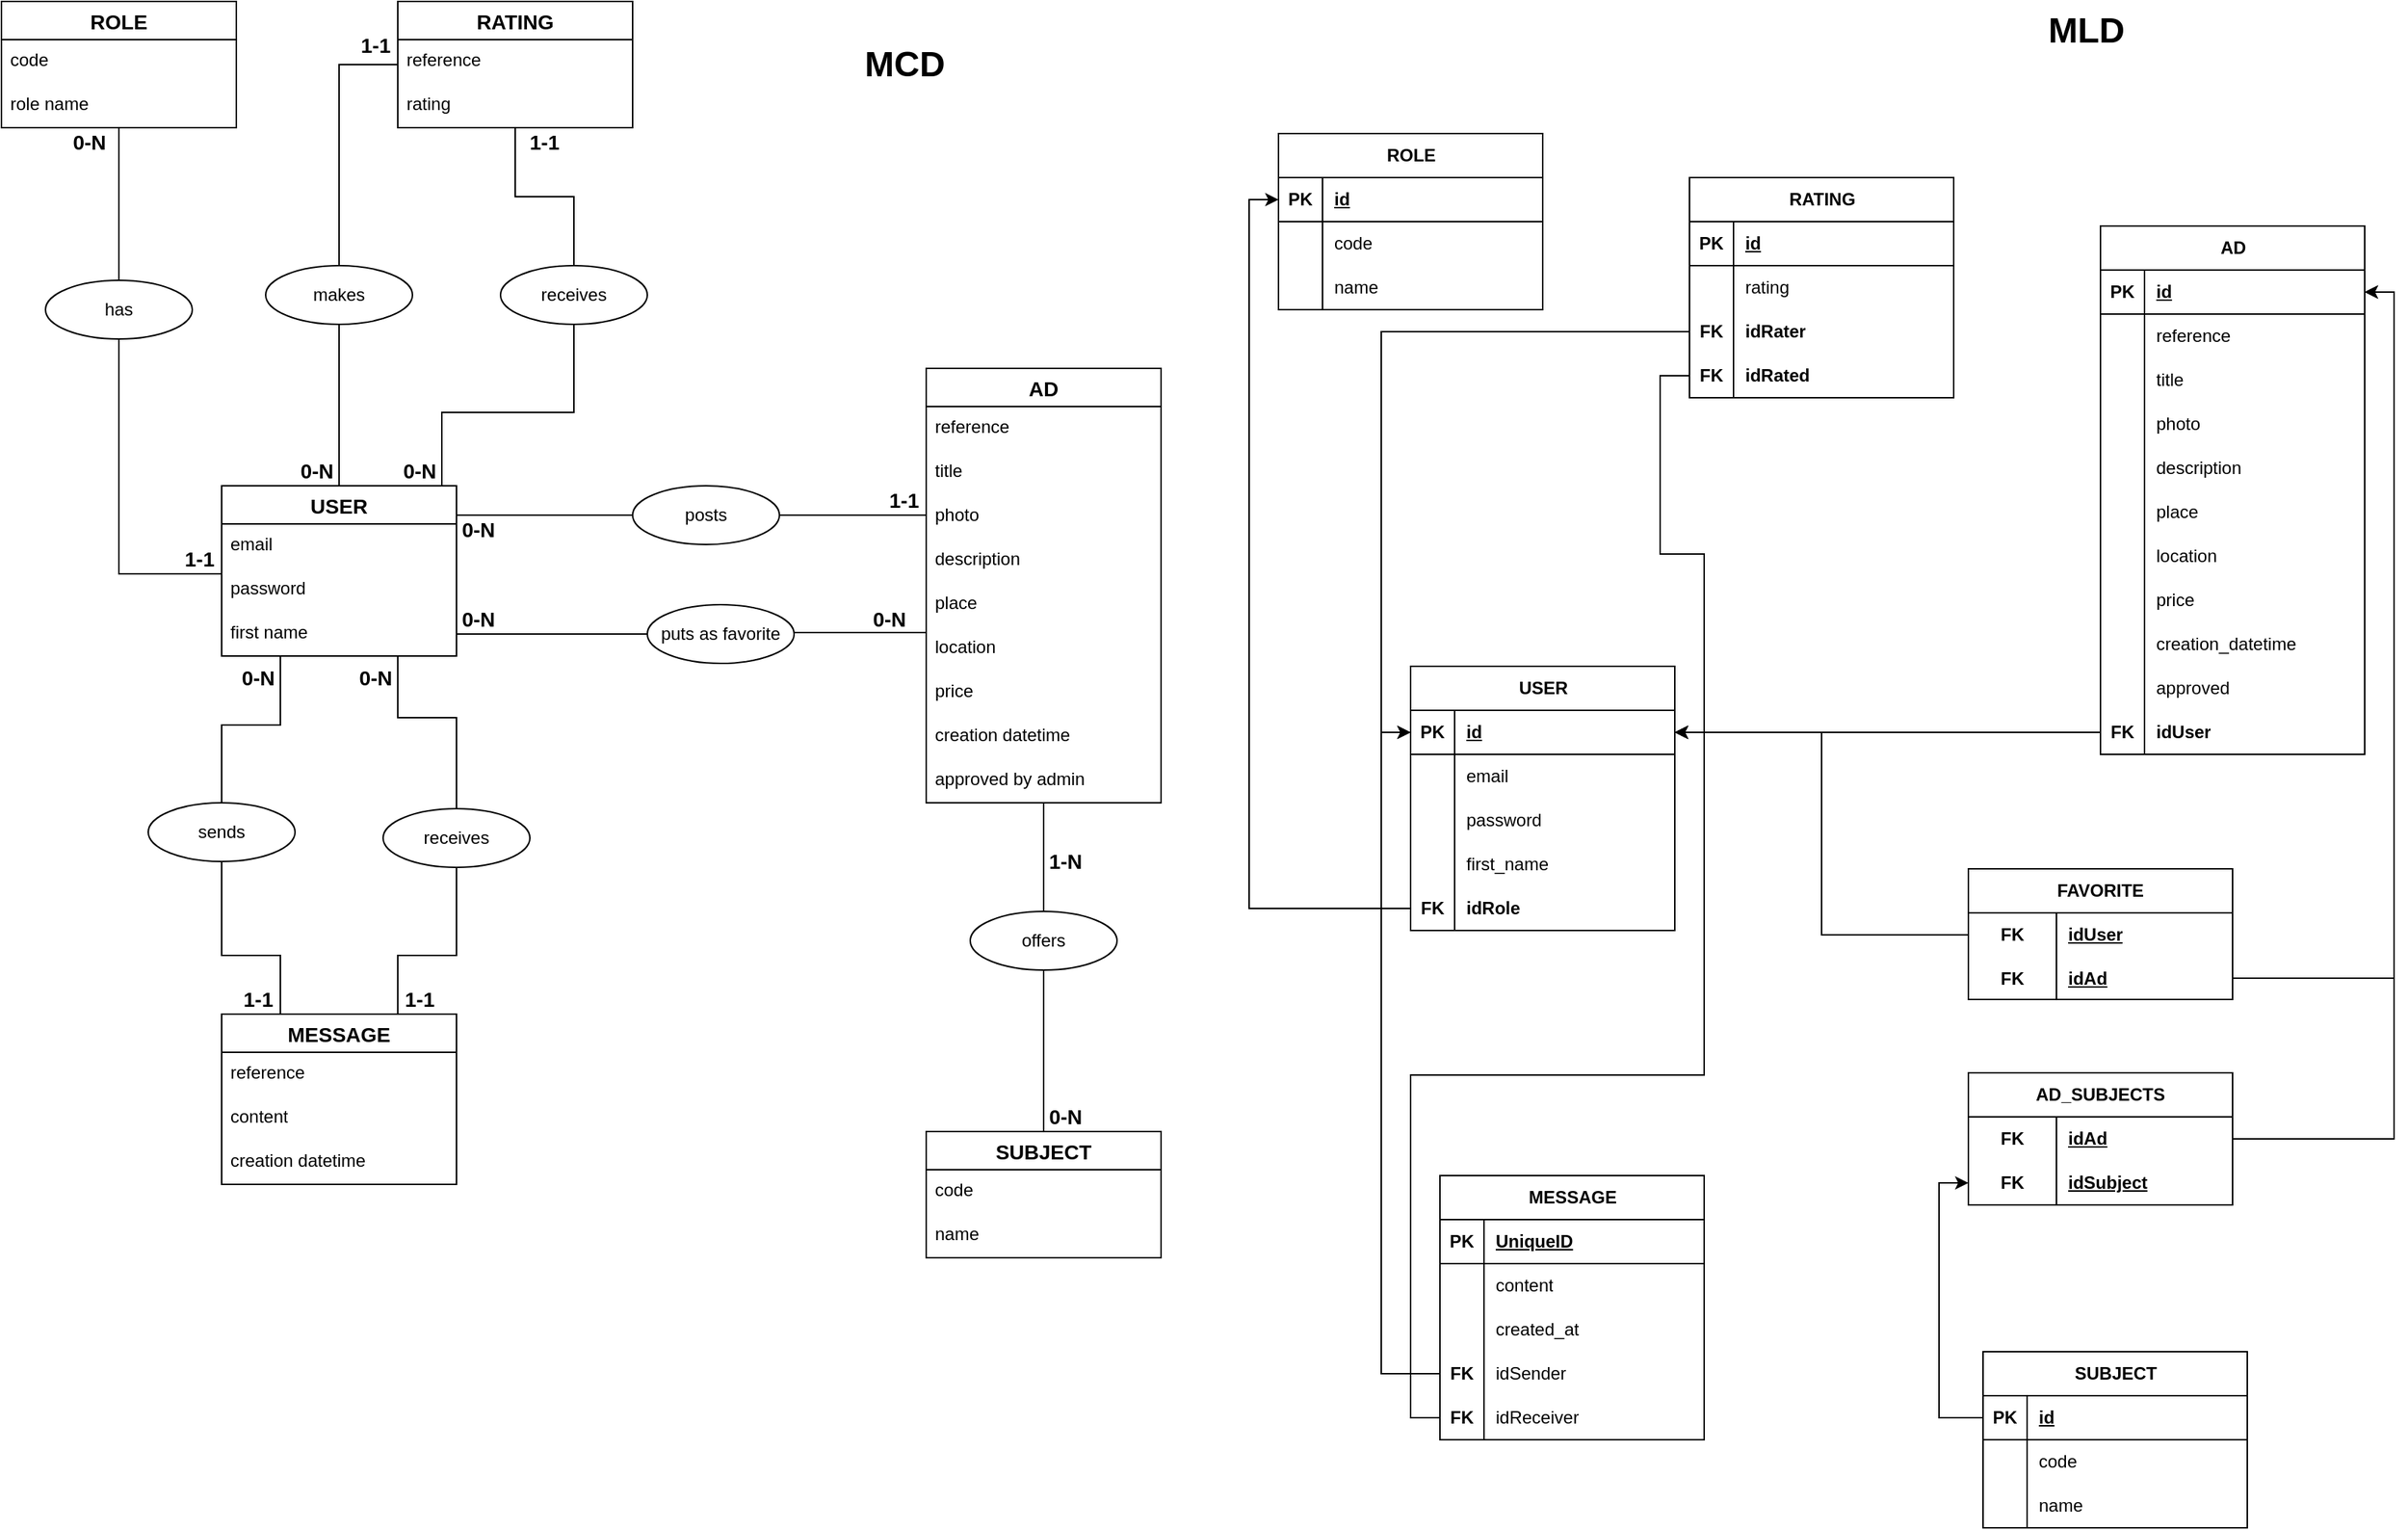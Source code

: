<mxfile version="22.1.15" type="device">
  <diagram name="Page-1" id="vNEAPtegMiMN02PRfP8Z">
    <mxGraphModel dx="763" dy="465" grid="1" gridSize="10" guides="1" tooltips="1" connect="1" arrows="1" fold="1" page="1" pageScale="1" pageWidth="827" pageHeight="1169" math="0" shadow="0">
      <root>
        <mxCell id="0" />
        <mxCell id="1" parent="0" />
        <mxCell id="WwucjdIr0G6UB83R7BgD-1" value="ROLE" style="swimlane;fontStyle=1;childLayout=stackLayout;horizontal=1;startSize=26;horizontalStack=0;resizeParent=1;resizeParentMax=0;resizeLast=0;collapsible=1;marginBottom=0;align=center;fontSize=14;" parent="1" vertex="1">
          <mxGeometry x="10" y="70" width="160" height="86" as="geometry">
            <mxRectangle x="150" y="160" width="60" height="30" as="alternateBounds" />
          </mxGeometry>
        </mxCell>
        <mxCell id="WwucjdIr0G6UB83R7BgD-2" value="code&lt;br&gt;" style="text;strokeColor=none;fillColor=none;spacingLeft=4;spacingRight=4;overflow=hidden;rotatable=0;points=[[0,0.5],[1,0.5]];portConstraint=eastwest;fontSize=12;whiteSpace=wrap;html=1;" parent="WwucjdIr0G6UB83R7BgD-1" vertex="1">
          <mxGeometry y="26" width="160" height="30" as="geometry" />
        </mxCell>
        <mxCell id="WwucjdIr0G6UB83R7BgD-4" value="role name&lt;br&gt;" style="text;strokeColor=none;fillColor=none;spacingLeft=4;spacingRight=4;overflow=hidden;rotatable=0;points=[[0,0.5],[1,0.5]];portConstraint=eastwest;fontSize=12;whiteSpace=wrap;html=1;" parent="WwucjdIr0G6UB83R7BgD-1" vertex="1">
          <mxGeometry y="56" width="160" height="30" as="geometry" />
        </mxCell>
        <mxCell id="WwucjdIr0G6UB83R7BgD-5" value="USER" style="swimlane;fontStyle=1;childLayout=stackLayout;horizontal=1;startSize=26;horizontalStack=0;resizeParent=1;resizeParentMax=0;resizeLast=0;collapsible=1;marginBottom=0;align=center;fontSize=14;" parent="1" vertex="1">
          <mxGeometry x="160" y="400" width="160" height="116" as="geometry" />
        </mxCell>
        <mxCell id="WwucjdIr0G6UB83R7BgD-6" value="email" style="text;strokeColor=none;fillColor=none;spacingLeft=4;spacingRight=4;overflow=hidden;rotatable=0;points=[[0,0.5],[1,0.5]];portConstraint=eastwest;fontSize=12;whiteSpace=wrap;html=1;" parent="WwucjdIr0G6UB83R7BgD-5" vertex="1">
          <mxGeometry y="26" width="160" height="30" as="geometry" />
        </mxCell>
        <mxCell id="WwucjdIr0G6UB83R7BgD-7" value="password" style="text;strokeColor=none;fillColor=none;spacingLeft=4;spacingRight=4;overflow=hidden;rotatable=0;points=[[0,0.5],[1,0.5]];portConstraint=eastwest;fontSize=12;whiteSpace=wrap;html=1;" parent="WwucjdIr0G6UB83R7BgD-5" vertex="1">
          <mxGeometry y="56" width="160" height="30" as="geometry" />
        </mxCell>
        <mxCell id="WwucjdIr0G6UB83R7BgD-8" value="first name" style="text;strokeColor=none;fillColor=none;spacingLeft=4;spacingRight=4;overflow=hidden;rotatable=0;points=[[0,0.5],[1,0.5]];portConstraint=eastwest;fontSize=12;whiteSpace=wrap;html=1;" parent="WwucjdIr0G6UB83R7BgD-5" vertex="1">
          <mxGeometry y="86" width="160" height="30" as="geometry" />
        </mxCell>
        <mxCell id="WwucjdIr0G6UB83R7BgD-9" value="AD" style="swimlane;fontStyle=1;childLayout=stackLayout;horizontal=1;startSize=26;horizontalStack=0;resizeParent=1;resizeParentMax=0;resizeLast=0;collapsible=1;marginBottom=0;align=center;fontSize=14;" parent="1" vertex="1">
          <mxGeometry x="640" y="320" width="160" height="296" as="geometry" />
        </mxCell>
        <mxCell id="WwucjdIr0G6UB83R7BgD-10" value="reference&lt;br&gt;" style="text;strokeColor=none;fillColor=none;spacingLeft=4;spacingRight=4;overflow=hidden;rotatable=0;points=[[0,0.5],[1,0.5]];portConstraint=eastwest;fontSize=12;whiteSpace=wrap;html=1;" parent="WwucjdIr0G6UB83R7BgD-9" vertex="1">
          <mxGeometry y="26" width="160" height="30" as="geometry" />
        </mxCell>
        <mxCell id="WwucjdIr0G6UB83R7BgD-11" value="title" style="text;strokeColor=none;fillColor=none;spacingLeft=4;spacingRight=4;overflow=hidden;rotatable=0;points=[[0,0.5],[1,0.5]];portConstraint=eastwest;fontSize=12;whiteSpace=wrap;html=1;" parent="WwucjdIr0G6UB83R7BgD-9" vertex="1">
          <mxGeometry y="56" width="160" height="30" as="geometry" />
        </mxCell>
        <mxCell id="WwucjdIr0G6UB83R7BgD-12" value="photo" style="text;strokeColor=none;fillColor=none;spacingLeft=4;spacingRight=4;overflow=hidden;rotatable=0;points=[[0,0.5],[1,0.5]];portConstraint=eastwest;fontSize=12;whiteSpace=wrap;html=1;" parent="WwucjdIr0G6UB83R7BgD-9" vertex="1">
          <mxGeometry y="86" width="160" height="30" as="geometry" />
        </mxCell>
        <mxCell id="WwucjdIr0G6UB83R7BgD-17" value="description&lt;br&gt;" style="text;strokeColor=none;fillColor=none;spacingLeft=4;spacingRight=4;overflow=hidden;rotatable=0;points=[[0,0.5],[1,0.5]];portConstraint=eastwest;fontSize=12;whiteSpace=wrap;html=1;" parent="WwucjdIr0G6UB83R7BgD-9" vertex="1">
          <mxGeometry y="116" width="160" height="30" as="geometry" />
        </mxCell>
        <mxCell id="WwucjdIr0G6UB83R7BgD-16" value="place" style="text;strokeColor=none;fillColor=none;spacingLeft=4;spacingRight=4;overflow=hidden;rotatable=0;points=[[0,0.5],[1,0.5]];portConstraint=eastwest;fontSize=12;whiteSpace=wrap;html=1;" parent="WwucjdIr0G6UB83R7BgD-9" vertex="1">
          <mxGeometry y="146" width="160" height="30" as="geometry" />
        </mxCell>
        <mxCell id="WwucjdIr0G6UB83R7BgD-15" value="location&lt;br&gt;" style="text;strokeColor=none;fillColor=none;spacingLeft=4;spacingRight=4;overflow=hidden;rotatable=0;points=[[0,0.5],[1,0.5]];portConstraint=eastwest;fontSize=12;whiteSpace=wrap;html=1;" parent="WwucjdIr0G6UB83R7BgD-9" vertex="1">
          <mxGeometry y="176" width="160" height="30" as="geometry" />
        </mxCell>
        <mxCell id="WwucjdIr0G6UB83R7BgD-14" value="price" style="text;strokeColor=none;fillColor=none;spacingLeft=4;spacingRight=4;overflow=hidden;rotatable=0;points=[[0,0.5],[1,0.5]];portConstraint=eastwest;fontSize=12;whiteSpace=wrap;html=1;" parent="WwucjdIr0G6UB83R7BgD-9" vertex="1">
          <mxGeometry y="206" width="160" height="30" as="geometry" />
        </mxCell>
        <mxCell id="iQLNiyXHf786O75iviqc-61" value="creation datetime" style="text;strokeColor=none;fillColor=none;spacingLeft=4;spacingRight=4;overflow=hidden;rotatable=0;points=[[0,0.5],[1,0.5]];portConstraint=eastwest;fontSize=12;whiteSpace=wrap;html=1;" vertex="1" parent="WwucjdIr0G6UB83R7BgD-9">
          <mxGeometry y="236" width="160" height="30" as="geometry" />
        </mxCell>
        <mxCell id="WwucjdIr0G6UB83R7BgD-19" value="approved by admin" style="text;strokeColor=none;fillColor=none;spacingLeft=4;spacingRight=4;overflow=hidden;rotatable=0;points=[[0,0.5],[1,0.5]];portConstraint=eastwest;fontSize=12;whiteSpace=wrap;html=1;" parent="WwucjdIr0G6UB83R7BgD-9" vertex="1">
          <mxGeometry y="266" width="160" height="30" as="geometry" />
        </mxCell>
        <mxCell id="iQLNiyXHf786O75iviqc-1" value="SUBJECT" style="swimlane;fontStyle=1;childLayout=stackLayout;horizontal=1;startSize=26;horizontalStack=0;resizeParent=1;resizeParentMax=0;resizeLast=0;collapsible=1;marginBottom=0;align=center;fontSize=14;" vertex="1" parent="1">
          <mxGeometry x="640" y="840" width="160" height="86" as="geometry" />
        </mxCell>
        <mxCell id="iQLNiyXHf786O75iviqc-2" value="code&amp;nbsp;" style="text;strokeColor=none;fillColor=none;spacingLeft=4;spacingRight=4;overflow=hidden;rotatable=0;points=[[0,0.5],[1,0.5]];portConstraint=eastwest;fontSize=12;whiteSpace=wrap;html=1;" vertex="1" parent="iQLNiyXHf786O75iviqc-1">
          <mxGeometry y="26" width="160" height="30" as="geometry" />
        </mxCell>
        <mxCell id="iQLNiyXHf786O75iviqc-3" value="name" style="text;strokeColor=none;fillColor=none;spacingLeft=4;spacingRight=4;overflow=hidden;rotatable=0;points=[[0,0.5],[1,0.5]];portConstraint=eastwest;fontSize=12;whiteSpace=wrap;html=1;" vertex="1" parent="iQLNiyXHf786O75iviqc-1">
          <mxGeometry y="56" width="160" height="30" as="geometry" />
        </mxCell>
        <mxCell id="iQLNiyXHf786O75iviqc-5" value="MESSAGE" style="swimlane;fontStyle=1;childLayout=stackLayout;horizontal=1;startSize=26;horizontalStack=0;resizeParent=1;resizeParentMax=0;resizeLast=0;collapsible=1;marginBottom=0;align=center;fontSize=14;" vertex="1" parent="1">
          <mxGeometry x="160" y="760" width="160" height="116" as="geometry" />
        </mxCell>
        <mxCell id="iQLNiyXHf786O75iviqc-6" value="reference&lt;br&gt;" style="text;strokeColor=none;fillColor=none;spacingLeft=4;spacingRight=4;overflow=hidden;rotatable=0;points=[[0,0.5],[1,0.5]];portConstraint=eastwest;fontSize=12;whiteSpace=wrap;html=1;" vertex="1" parent="iQLNiyXHf786O75iviqc-5">
          <mxGeometry y="26" width="160" height="30" as="geometry" />
        </mxCell>
        <mxCell id="iQLNiyXHf786O75iviqc-7" value="content&lt;br&gt;" style="text;strokeColor=none;fillColor=none;spacingLeft=4;spacingRight=4;overflow=hidden;rotatable=0;points=[[0,0.5],[1,0.5]];portConstraint=eastwest;fontSize=12;whiteSpace=wrap;html=1;" vertex="1" parent="iQLNiyXHf786O75iviqc-5">
          <mxGeometry y="56" width="160" height="30" as="geometry" />
        </mxCell>
        <mxCell id="iQLNiyXHf786O75iviqc-8" value="creation datetime" style="text;strokeColor=none;fillColor=none;spacingLeft=4;spacingRight=4;overflow=hidden;rotatable=0;points=[[0,0.5],[1,0.5]];portConstraint=eastwest;fontSize=12;whiteSpace=wrap;html=1;" vertex="1" parent="iQLNiyXHf786O75iviqc-5">
          <mxGeometry y="86" width="160" height="30" as="geometry" />
        </mxCell>
        <mxCell id="iQLNiyXHf786O75iviqc-9" value="RATING" style="swimlane;fontStyle=1;childLayout=stackLayout;horizontal=1;startSize=26;horizontalStack=0;resizeParent=1;resizeParentMax=0;resizeLast=0;collapsible=1;marginBottom=0;align=center;fontSize=14;" vertex="1" parent="1">
          <mxGeometry x="280" y="70" width="160" height="86" as="geometry" />
        </mxCell>
        <mxCell id="iQLNiyXHf786O75iviqc-10" value="reference&amp;nbsp;&lt;br&gt;" style="text;strokeColor=none;fillColor=none;spacingLeft=4;spacingRight=4;overflow=hidden;rotatable=0;points=[[0,0.5],[1,0.5]];portConstraint=eastwest;fontSize=12;whiteSpace=wrap;html=1;" vertex="1" parent="iQLNiyXHf786O75iviqc-9">
          <mxGeometry y="26" width="160" height="30" as="geometry" />
        </mxCell>
        <mxCell id="iQLNiyXHf786O75iviqc-13" value="rating" style="text;strokeColor=none;fillColor=none;spacingLeft=4;spacingRight=4;overflow=hidden;rotatable=0;points=[[0,0.5],[1,0.5]];portConstraint=eastwest;fontSize=12;whiteSpace=wrap;html=1;" vertex="1" parent="iQLNiyXHf786O75iviqc-9">
          <mxGeometry y="56" width="160" height="30" as="geometry" />
        </mxCell>
        <mxCell id="iQLNiyXHf786O75iviqc-17" style="edgeStyle=orthogonalEdgeStyle;rounded=0;orthogonalLoop=1;jettySize=auto;html=1;endArrow=none;endFill=0;" edge="1" parent="1" source="iQLNiyXHf786O75iviqc-16" target="WwucjdIr0G6UB83R7BgD-1">
          <mxGeometry relative="1" as="geometry">
            <Array as="points">
              <mxPoint x="90" y="230" />
              <mxPoint x="90" y="230" />
            </Array>
          </mxGeometry>
        </mxCell>
        <mxCell id="iQLNiyXHf786O75iviqc-18" style="edgeStyle=orthogonalEdgeStyle;rounded=0;orthogonalLoop=1;jettySize=auto;html=1;endArrow=none;endFill=0;entryX=1;entryY=1;entryDx=0;entryDy=0;" edge="1" parent="1" target="iQLNiyXHf786O75iviqc-42">
          <mxGeometry relative="1" as="geometry">
            <mxPoint x="90" y="296.0" as="sourcePoint" />
            <mxPoint x="130" y="460" as="targetPoint" />
            <Array as="points">
              <mxPoint x="90" y="460" />
            </Array>
          </mxGeometry>
        </mxCell>
        <mxCell id="iQLNiyXHf786O75iviqc-16" value="has" style="ellipse;whiteSpace=wrap;html=1;align=center;" vertex="1" parent="1">
          <mxGeometry x="40" y="260" width="100" height="40" as="geometry" />
        </mxCell>
        <mxCell id="iQLNiyXHf786O75iviqc-21" style="edgeStyle=orthogonalEdgeStyle;rounded=0;orthogonalLoop=1;jettySize=auto;html=1;endArrow=none;endFill=0;" edge="1" parent="1" source="iQLNiyXHf786O75iviqc-20" target="iQLNiyXHf786O75iviqc-9">
          <mxGeometry relative="1" as="geometry" />
        </mxCell>
        <mxCell id="iQLNiyXHf786O75iviqc-22" style="edgeStyle=orthogonalEdgeStyle;rounded=0;orthogonalLoop=1;jettySize=auto;html=1;endArrow=none;endFill=0;" edge="1" parent="1" target="WwucjdIr0G6UB83R7BgD-5">
          <mxGeometry relative="1" as="geometry">
            <mxPoint x="410" y="280" as="sourcePoint" />
            <mxPoint x="340" y="400" as="targetPoint" />
            <Array as="points">
              <mxPoint x="400" y="280" />
              <mxPoint x="400" y="350" />
              <mxPoint x="310" y="350" />
            </Array>
          </mxGeometry>
        </mxCell>
        <mxCell id="iQLNiyXHf786O75iviqc-20" value="receives" style="ellipse;whiteSpace=wrap;html=1;align=center;" vertex="1" parent="1">
          <mxGeometry x="350" y="250" width="100" height="40" as="geometry" />
        </mxCell>
        <mxCell id="iQLNiyXHf786O75iviqc-25" style="edgeStyle=orthogonalEdgeStyle;rounded=0;orthogonalLoop=1;jettySize=auto;html=1;endArrow=none;endFill=0;" edge="1" parent="1" source="iQLNiyXHf786O75iviqc-24">
          <mxGeometry relative="1" as="geometry">
            <mxPoint x="320" y="420" as="targetPoint" />
            <Array as="points">
              <mxPoint x="350" y="420" />
              <mxPoint x="350" y="420" />
            </Array>
          </mxGeometry>
        </mxCell>
        <mxCell id="iQLNiyXHf786O75iviqc-26" style="edgeStyle=orthogonalEdgeStyle;rounded=0;orthogonalLoop=1;jettySize=auto;html=1;endArrow=none;endFill=0;" edge="1" parent="1" source="iQLNiyXHf786O75iviqc-24" target="WwucjdIr0G6UB83R7BgD-9">
          <mxGeometry relative="1" as="geometry">
            <Array as="points">
              <mxPoint x="620" y="420" />
              <mxPoint x="620" y="420" />
            </Array>
          </mxGeometry>
        </mxCell>
        <mxCell id="iQLNiyXHf786O75iviqc-24" value="posts" style="ellipse;whiteSpace=wrap;html=1;align=center;" vertex="1" parent="1">
          <mxGeometry x="440" y="400" width="100" height="40" as="geometry" />
        </mxCell>
        <mxCell id="iQLNiyXHf786O75iviqc-28" style="edgeStyle=orthogonalEdgeStyle;rounded=0;orthogonalLoop=1;jettySize=auto;html=1;endArrow=none;endFill=0;" edge="1" parent="1" source="iQLNiyXHf786O75iviqc-27" target="WwucjdIr0G6UB83R7BgD-5">
          <mxGeometry relative="1" as="geometry">
            <Array as="points">
              <mxPoint x="360" y="501" />
              <mxPoint x="360" y="501" />
            </Array>
          </mxGeometry>
        </mxCell>
        <mxCell id="iQLNiyXHf786O75iviqc-29" style="edgeStyle=orthogonalEdgeStyle;rounded=0;orthogonalLoop=1;jettySize=auto;html=1;endArrow=none;endFill=0;" edge="1" parent="1" source="iQLNiyXHf786O75iviqc-27" target="WwucjdIr0G6UB83R7BgD-9">
          <mxGeometry relative="1" as="geometry">
            <Array as="points">
              <mxPoint x="620" y="500" />
              <mxPoint x="620" y="500" />
            </Array>
          </mxGeometry>
        </mxCell>
        <mxCell id="iQLNiyXHf786O75iviqc-27" value="puts as favorite" style="ellipse;whiteSpace=wrap;html=1;align=center;" vertex="1" parent="1">
          <mxGeometry x="450" y="481" width="100" height="40" as="geometry" />
        </mxCell>
        <mxCell id="iQLNiyXHf786O75iviqc-33" style="edgeStyle=orthogonalEdgeStyle;rounded=0;orthogonalLoop=1;jettySize=auto;html=1;endArrow=none;endFill=0;" edge="1" parent="1" source="iQLNiyXHf786O75iviqc-31" target="WwucjdIr0G6UB83R7BgD-5">
          <mxGeometry relative="1" as="geometry">
            <Array as="points">
              <mxPoint x="160" y="563" />
              <mxPoint x="200" y="563" />
            </Array>
          </mxGeometry>
        </mxCell>
        <mxCell id="iQLNiyXHf786O75iviqc-34" style="edgeStyle=orthogonalEdgeStyle;rounded=0;orthogonalLoop=1;jettySize=auto;html=1;endArrow=none;endFill=0;" edge="1" parent="1" source="iQLNiyXHf786O75iviqc-31" target="iQLNiyXHf786O75iviqc-5">
          <mxGeometry relative="1" as="geometry">
            <Array as="points">
              <mxPoint x="160" y="720" />
              <mxPoint x="200" y="720" />
            </Array>
          </mxGeometry>
        </mxCell>
        <mxCell id="iQLNiyXHf786O75iviqc-31" value="sends" style="ellipse;whiteSpace=wrap;html=1;align=center;" vertex="1" parent="1">
          <mxGeometry x="110" y="616" width="100" height="40" as="geometry" />
        </mxCell>
        <mxCell id="iQLNiyXHf786O75iviqc-35" style="edgeStyle=orthogonalEdgeStyle;rounded=0;orthogonalLoop=1;jettySize=auto;html=1;endArrow=none;endFill=0;" edge="1" parent="1" source="iQLNiyXHf786O75iviqc-32" target="WwucjdIr0G6UB83R7BgD-5">
          <mxGeometry relative="1" as="geometry">
            <Array as="points">
              <mxPoint x="320" y="558" />
              <mxPoint x="280" y="558" />
            </Array>
          </mxGeometry>
        </mxCell>
        <mxCell id="iQLNiyXHf786O75iviqc-36" style="edgeStyle=orthogonalEdgeStyle;rounded=0;orthogonalLoop=1;jettySize=auto;html=1;endArrow=none;endFill=0;" edge="1" parent="1" source="iQLNiyXHf786O75iviqc-32" target="iQLNiyXHf786O75iviqc-5">
          <mxGeometry relative="1" as="geometry">
            <Array as="points">
              <mxPoint x="320" y="720" />
              <mxPoint x="280" y="720" />
            </Array>
          </mxGeometry>
        </mxCell>
        <mxCell id="iQLNiyXHf786O75iviqc-32" value="receives" style="ellipse;whiteSpace=wrap;html=1;align=center;" vertex="1" parent="1">
          <mxGeometry x="270" y="620" width="100" height="40" as="geometry" />
        </mxCell>
        <mxCell id="iQLNiyXHf786O75iviqc-38" style="edgeStyle=orthogonalEdgeStyle;rounded=0;orthogonalLoop=1;jettySize=auto;html=1;endArrow=none;endFill=0;" edge="1" parent="1" source="iQLNiyXHf786O75iviqc-37" target="WwucjdIr0G6UB83R7BgD-9">
          <mxGeometry relative="1" as="geometry" />
        </mxCell>
        <mxCell id="iQLNiyXHf786O75iviqc-39" style="edgeStyle=orthogonalEdgeStyle;rounded=0;orthogonalLoop=1;jettySize=auto;html=1;endArrow=none;endFill=0;" edge="1" parent="1" source="iQLNiyXHf786O75iviqc-37" target="iQLNiyXHf786O75iviqc-1">
          <mxGeometry relative="1" as="geometry" />
        </mxCell>
        <mxCell id="iQLNiyXHf786O75iviqc-37" value="offers" style="ellipse;whiteSpace=wrap;html=1;align=center;" vertex="1" parent="1">
          <mxGeometry x="670" y="690" width="100" height="40" as="geometry" />
        </mxCell>
        <mxCell id="iQLNiyXHf786O75iviqc-42" value="1-1" style="text;html=1;strokeColor=none;fillColor=none;align=center;verticalAlign=middle;whiteSpace=wrap;rounded=0;fontStyle=1;fontSize=14;" vertex="1" parent="1">
          <mxGeometry x="130" y="440" width="30" height="20" as="geometry" />
        </mxCell>
        <mxCell id="iQLNiyXHf786O75iviqc-43" value="0-N" style="text;html=1;strokeColor=none;fillColor=none;align=center;verticalAlign=middle;whiteSpace=wrap;rounded=0;fontStyle=1;fontSize=14;" vertex="1" parent="1">
          <mxGeometry x="50" y="156" width="40" height="20" as="geometry" />
        </mxCell>
        <mxCell id="iQLNiyXHf786O75iviqc-44" value="0-N" style="text;html=1;strokeColor=none;fillColor=none;align=center;verticalAlign=middle;whiteSpace=wrap;rounded=0;fontStyle=1;fontSize=14;" vertex="1" parent="1">
          <mxGeometry x="280" y="380" width="30" height="20" as="geometry" />
        </mxCell>
        <mxCell id="iQLNiyXHf786O75iviqc-45" value="1-1" style="text;html=1;strokeColor=none;fillColor=none;align=center;verticalAlign=middle;whiteSpace=wrap;rounded=0;fontStyle=1;fontSize=14;" vertex="1" parent="1">
          <mxGeometry x="360" y="156" width="40" height="20" as="geometry" />
        </mxCell>
        <mxCell id="iQLNiyXHf786O75iviqc-47" style="edgeStyle=orthogonalEdgeStyle;rounded=0;orthogonalLoop=1;jettySize=auto;html=1;endArrow=none;endFill=0;" edge="1" parent="1" source="iQLNiyXHf786O75iviqc-46" target="iQLNiyXHf786O75iviqc-9">
          <mxGeometry relative="1" as="geometry">
            <Array as="points">
              <mxPoint x="240" y="113" />
            </Array>
          </mxGeometry>
        </mxCell>
        <mxCell id="iQLNiyXHf786O75iviqc-48" style="edgeStyle=orthogonalEdgeStyle;rounded=0;orthogonalLoop=1;jettySize=auto;html=1;endArrow=none;endFill=0;" edge="1" parent="1" source="iQLNiyXHf786O75iviqc-46" target="WwucjdIr0G6UB83R7BgD-5">
          <mxGeometry relative="1" as="geometry" />
        </mxCell>
        <mxCell id="iQLNiyXHf786O75iviqc-46" value="makes" style="ellipse;whiteSpace=wrap;html=1;align=center;" vertex="1" parent="1">
          <mxGeometry x="190" y="250" width="100" height="40" as="geometry" />
        </mxCell>
        <mxCell id="iQLNiyXHf786O75iviqc-50" value="0-N" style="text;html=1;strokeColor=none;fillColor=none;align=center;verticalAlign=middle;whiteSpace=wrap;rounded=0;fontStyle=1;fontSize=14;" vertex="1" parent="1">
          <mxGeometry x="210" y="380" width="30" height="20" as="geometry" />
        </mxCell>
        <mxCell id="iQLNiyXHf786O75iviqc-51" value="1-1" style="text;html=1;strokeColor=none;fillColor=none;align=center;verticalAlign=middle;whiteSpace=wrap;rounded=0;fontStyle=1;fontSize=14;" vertex="1" parent="1">
          <mxGeometry x="250" y="90" width="30" height="20" as="geometry" />
        </mxCell>
        <mxCell id="iQLNiyXHf786O75iviqc-52" value="0-N" style="text;html=1;strokeColor=none;fillColor=none;align=center;verticalAlign=middle;whiteSpace=wrap;rounded=0;fontStyle=1;fontSize=14;" vertex="1" parent="1">
          <mxGeometry x="170" y="521" width="30" height="20" as="geometry" />
        </mxCell>
        <mxCell id="iQLNiyXHf786O75iviqc-53" value="0-N" style="text;html=1;strokeColor=none;fillColor=none;align=center;verticalAlign=middle;whiteSpace=wrap;rounded=0;fontStyle=1;fontSize=14;" vertex="1" parent="1">
          <mxGeometry x="250" y="521" width="30" height="20" as="geometry" />
        </mxCell>
        <mxCell id="iQLNiyXHf786O75iviqc-55" value="1-1" style="text;html=1;strokeColor=none;fillColor=none;align=center;verticalAlign=middle;whiteSpace=wrap;rounded=0;fontStyle=1;fontSize=14;" vertex="1" parent="1">
          <mxGeometry x="170" y="740" width="30" height="20" as="geometry" />
        </mxCell>
        <mxCell id="iQLNiyXHf786O75iviqc-56" value="1-1" style="text;html=1;strokeColor=none;fillColor=none;align=center;verticalAlign=middle;whiteSpace=wrap;rounded=0;fontStyle=1;fontSize=14;" vertex="1" parent="1">
          <mxGeometry x="280" y="740" width="30" height="20" as="geometry" />
        </mxCell>
        <mxCell id="iQLNiyXHf786O75iviqc-57" value="0-N" style="text;html=1;strokeColor=none;fillColor=none;align=center;verticalAlign=middle;whiteSpace=wrap;rounded=0;fontStyle=1;fontSize=14;" vertex="1" parent="1">
          <mxGeometry x="320" y="420" width="30" height="20" as="geometry" />
        </mxCell>
        <mxCell id="iQLNiyXHf786O75iviqc-58" value="1-1" style="text;html=1;strokeColor=none;fillColor=none;align=center;verticalAlign=middle;whiteSpace=wrap;rounded=0;fontStyle=1;fontSize=14;" vertex="1" parent="1">
          <mxGeometry x="610" y="400" width="30" height="20" as="geometry" />
        </mxCell>
        <mxCell id="iQLNiyXHf786O75iviqc-59" value="0-N" style="text;html=1;strokeColor=none;fillColor=none;align=center;verticalAlign=middle;whiteSpace=wrap;rounded=0;fontStyle=1;fontSize=14;" vertex="1" parent="1">
          <mxGeometry x="320" y="481" width="30" height="20" as="geometry" />
        </mxCell>
        <mxCell id="iQLNiyXHf786O75iviqc-60" value="0-N" style="text;html=1;strokeColor=none;fillColor=none;align=center;verticalAlign=middle;whiteSpace=wrap;rounded=0;fontStyle=1;fontSize=14;" vertex="1" parent="1">
          <mxGeometry x="600" y="481" width="30" height="20" as="geometry" />
        </mxCell>
        <mxCell id="iQLNiyXHf786O75iviqc-62" value="1-N" style="text;html=1;strokeColor=none;fillColor=none;align=center;verticalAlign=middle;whiteSpace=wrap;rounded=0;fontStyle=1;fontSize=14;" vertex="1" parent="1">
          <mxGeometry x="720" y="646" width="30" height="20" as="geometry" />
        </mxCell>
        <mxCell id="iQLNiyXHf786O75iviqc-63" value="0-N" style="text;html=1;strokeColor=none;fillColor=none;align=center;verticalAlign=middle;whiteSpace=wrap;rounded=0;fontStyle=1;fontSize=14;" vertex="1" parent="1">
          <mxGeometry x="720" y="820" width="30" height="20" as="geometry" />
        </mxCell>
        <mxCell id="iQLNiyXHf786O75iviqc-64" value="MCD" style="text;strokeColor=none;fillColor=none;html=1;fontSize=24;fontStyle=1;verticalAlign=middle;align=center;" vertex="1" parent="1">
          <mxGeometry x="575" y="93" width="100" height="40" as="geometry" />
        </mxCell>
        <mxCell id="iQLNiyXHf786O75iviqc-65" value="ROLE" style="shape=table;startSize=30;container=1;collapsible=1;childLayout=tableLayout;fixedRows=1;rowLines=0;fontStyle=1;align=center;resizeLast=1;html=1;" vertex="1" parent="1">
          <mxGeometry x="880" y="160" width="180" height="120" as="geometry" />
        </mxCell>
        <mxCell id="iQLNiyXHf786O75iviqc-66" value="" style="shape=tableRow;horizontal=0;startSize=0;swimlaneHead=0;swimlaneBody=0;fillColor=none;collapsible=0;dropTarget=0;points=[[0,0.5],[1,0.5]];portConstraint=eastwest;top=0;left=0;right=0;bottom=1;" vertex="1" parent="iQLNiyXHf786O75iviqc-65">
          <mxGeometry y="30" width="180" height="30" as="geometry" />
        </mxCell>
        <mxCell id="iQLNiyXHf786O75iviqc-67" value="PK" style="shape=partialRectangle;connectable=0;fillColor=none;top=0;left=0;bottom=0;right=0;fontStyle=1;overflow=hidden;whiteSpace=wrap;html=1;" vertex="1" parent="iQLNiyXHf786O75iviqc-66">
          <mxGeometry width="30" height="30" as="geometry">
            <mxRectangle width="30" height="30" as="alternateBounds" />
          </mxGeometry>
        </mxCell>
        <mxCell id="iQLNiyXHf786O75iviqc-68" value="id" style="shape=partialRectangle;connectable=0;fillColor=none;top=0;left=0;bottom=0;right=0;align=left;spacingLeft=6;fontStyle=5;overflow=hidden;whiteSpace=wrap;html=1;" vertex="1" parent="iQLNiyXHf786O75iviqc-66">
          <mxGeometry x="30" width="150" height="30" as="geometry">
            <mxRectangle width="150" height="30" as="alternateBounds" />
          </mxGeometry>
        </mxCell>
        <mxCell id="iQLNiyXHf786O75iviqc-69" value="" style="shape=tableRow;horizontal=0;startSize=0;swimlaneHead=0;swimlaneBody=0;fillColor=none;collapsible=0;dropTarget=0;points=[[0,0.5],[1,0.5]];portConstraint=eastwest;top=0;left=0;right=0;bottom=0;" vertex="1" parent="iQLNiyXHf786O75iviqc-65">
          <mxGeometry y="60" width="180" height="30" as="geometry" />
        </mxCell>
        <mxCell id="iQLNiyXHf786O75iviqc-70" value="" style="shape=partialRectangle;connectable=0;fillColor=none;top=0;left=0;bottom=0;right=0;editable=1;overflow=hidden;whiteSpace=wrap;html=1;" vertex="1" parent="iQLNiyXHf786O75iviqc-69">
          <mxGeometry width="30" height="30" as="geometry">
            <mxRectangle width="30" height="30" as="alternateBounds" />
          </mxGeometry>
        </mxCell>
        <mxCell id="iQLNiyXHf786O75iviqc-71" value="code" style="shape=partialRectangle;connectable=0;fillColor=none;top=0;left=0;bottom=0;right=0;align=left;spacingLeft=6;overflow=hidden;whiteSpace=wrap;html=1;" vertex="1" parent="iQLNiyXHf786O75iviqc-69">
          <mxGeometry x="30" width="150" height="30" as="geometry">
            <mxRectangle width="150" height="30" as="alternateBounds" />
          </mxGeometry>
        </mxCell>
        <mxCell id="iQLNiyXHf786O75iviqc-72" value="" style="shape=tableRow;horizontal=0;startSize=0;swimlaneHead=0;swimlaneBody=0;fillColor=none;collapsible=0;dropTarget=0;points=[[0,0.5],[1,0.5]];portConstraint=eastwest;top=0;left=0;right=0;bottom=0;" vertex="1" parent="iQLNiyXHf786O75iviqc-65">
          <mxGeometry y="90" width="180" height="30" as="geometry" />
        </mxCell>
        <mxCell id="iQLNiyXHf786O75iviqc-73" value="" style="shape=partialRectangle;connectable=0;fillColor=none;top=0;left=0;bottom=0;right=0;editable=1;overflow=hidden;whiteSpace=wrap;html=1;" vertex="1" parent="iQLNiyXHf786O75iviqc-72">
          <mxGeometry width="30" height="30" as="geometry">
            <mxRectangle width="30" height="30" as="alternateBounds" />
          </mxGeometry>
        </mxCell>
        <mxCell id="iQLNiyXHf786O75iviqc-74" value="name" style="shape=partialRectangle;connectable=0;fillColor=none;top=0;left=0;bottom=0;right=0;align=left;spacingLeft=6;overflow=hidden;whiteSpace=wrap;html=1;" vertex="1" parent="iQLNiyXHf786O75iviqc-72">
          <mxGeometry x="30" width="150" height="30" as="geometry">
            <mxRectangle width="150" height="30" as="alternateBounds" />
          </mxGeometry>
        </mxCell>
        <mxCell id="iQLNiyXHf786O75iviqc-78" value="RATING" style="shape=table;startSize=30;container=1;collapsible=1;childLayout=tableLayout;fixedRows=1;rowLines=0;fontStyle=1;align=center;resizeLast=1;html=1;" vertex="1" parent="1">
          <mxGeometry x="1160" y="190" width="180" height="150" as="geometry" />
        </mxCell>
        <mxCell id="iQLNiyXHf786O75iviqc-79" value="" style="shape=tableRow;horizontal=0;startSize=0;swimlaneHead=0;swimlaneBody=0;fillColor=none;collapsible=0;dropTarget=0;points=[[0,0.5],[1,0.5]];portConstraint=eastwest;top=0;left=0;right=0;bottom=1;" vertex="1" parent="iQLNiyXHf786O75iviqc-78">
          <mxGeometry y="30" width="180" height="30" as="geometry" />
        </mxCell>
        <mxCell id="iQLNiyXHf786O75iviqc-80" value="PK" style="shape=partialRectangle;connectable=0;fillColor=none;top=0;left=0;bottom=0;right=0;fontStyle=1;overflow=hidden;whiteSpace=wrap;html=1;" vertex="1" parent="iQLNiyXHf786O75iviqc-79">
          <mxGeometry width="30" height="30" as="geometry">
            <mxRectangle width="30" height="30" as="alternateBounds" />
          </mxGeometry>
        </mxCell>
        <mxCell id="iQLNiyXHf786O75iviqc-81" value="id" style="shape=partialRectangle;connectable=0;fillColor=none;top=0;left=0;bottom=0;right=0;align=left;spacingLeft=6;fontStyle=5;overflow=hidden;whiteSpace=wrap;html=1;" vertex="1" parent="iQLNiyXHf786O75iviqc-79">
          <mxGeometry x="30" width="150" height="30" as="geometry">
            <mxRectangle width="150" height="30" as="alternateBounds" />
          </mxGeometry>
        </mxCell>
        <mxCell id="iQLNiyXHf786O75iviqc-85" value="" style="shape=tableRow;horizontal=0;startSize=0;swimlaneHead=0;swimlaneBody=0;fillColor=none;collapsible=0;dropTarget=0;points=[[0,0.5],[1,0.5]];portConstraint=eastwest;top=0;left=0;right=0;bottom=0;" vertex="1" parent="iQLNiyXHf786O75iviqc-78">
          <mxGeometry y="60" width="180" height="30" as="geometry" />
        </mxCell>
        <mxCell id="iQLNiyXHf786O75iviqc-86" value="" style="shape=partialRectangle;connectable=0;fillColor=none;top=0;left=0;bottom=0;right=0;editable=1;overflow=hidden;whiteSpace=wrap;html=1;" vertex="1" parent="iQLNiyXHf786O75iviqc-85">
          <mxGeometry width="30" height="30" as="geometry">
            <mxRectangle width="30" height="30" as="alternateBounds" />
          </mxGeometry>
        </mxCell>
        <mxCell id="iQLNiyXHf786O75iviqc-87" value="rating" style="shape=partialRectangle;connectable=0;fillColor=none;top=0;left=0;bottom=0;right=0;align=left;spacingLeft=6;overflow=hidden;whiteSpace=wrap;html=1;" vertex="1" parent="iQLNiyXHf786O75iviqc-85">
          <mxGeometry x="30" width="150" height="30" as="geometry">
            <mxRectangle width="150" height="30" as="alternateBounds" />
          </mxGeometry>
        </mxCell>
        <mxCell id="iQLNiyXHf786O75iviqc-88" value="" style="shape=tableRow;horizontal=0;startSize=0;swimlaneHead=0;swimlaneBody=0;fillColor=none;collapsible=0;dropTarget=0;points=[[0,0.5],[1,0.5]];portConstraint=eastwest;top=0;left=0;right=0;bottom=0;" vertex="1" parent="iQLNiyXHf786O75iviqc-78">
          <mxGeometry y="90" width="180" height="30" as="geometry" />
        </mxCell>
        <mxCell id="iQLNiyXHf786O75iviqc-89" value="&lt;b&gt;FK&lt;/b&gt;" style="shape=partialRectangle;connectable=0;fillColor=none;top=0;left=0;bottom=0;right=0;editable=1;overflow=hidden;whiteSpace=wrap;html=1;" vertex="1" parent="iQLNiyXHf786O75iviqc-88">
          <mxGeometry width="30" height="30" as="geometry">
            <mxRectangle width="30" height="30" as="alternateBounds" />
          </mxGeometry>
        </mxCell>
        <mxCell id="iQLNiyXHf786O75iviqc-90" value="idRater" style="shape=partialRectangle;connectable=0;fillColor=none;top=0;left=0;bottom=0;right=0;align=left;spacingLeft=6;overflow=hidden;whiteSpace=wrap;html=1;fontStyle=1" vertex="1" parent="iQLNiyXHf786O75iviqc-88">
          <mxGeometry x="30" width="150" height="30" as="geometry">
            <mxRectangle width="150" height="30" as="alternateBounds" />
          </mxGeometry>
        </mxCell>
        <mxCell id="iQLNiyXHf786O75iviqc-143" style="shape=tableRow;horizontal=0;startSize=0;swimlaneHead=0;swimlaneBody=0;fillColor=none;collapsible=0;dropTarget=0;points=[[0,0.5],[1,0.5]];portConstraint=eastwest;top=0;left=0;right=0;bottom=0;" vertex="1" parent="iQLNiyXHf786O75iviqc-78">
          <mxGeometry y="120" width="180" height="30" as="geometry" />
        </mxCell>
        <mxCell id="iQLNiyXHf786O75iviqc-144" value="&lt;b&gt;FK&lt;/b&gt;" style="shape=partialRectangle;connectable=0;fillColor=none;top=0;left=0;bottom=0;right=0;editable=1;overflow=hidden;whiteSpace=wrap;html=1;" vertex="1" parent="iQLNiyXHf786O75iviqc-143">
          <mxGeometry width="30" height="30" as="geometry">
            <mxRectangle width="30" height="30" as="alternateBounds" />
          </mxGeometry>
        </mxCell>
        <mxCell id="iQLNiyXHf786O75iviqc-145" value="idRated" style="shape=partialRectangle;connectable=0;fillColor=none;top=0;left=0;bottom=0;right=0;align=left;spacingLeft=6;overflow=hidden;whiteSpace=wrap;html=1;fontStyle=1" vertex="1" parent="iQLNiyXHf786O75iviqc-143">
          <mxGeometry x="30" width="150" height="30" as="geometry">
            <mxRectangle width="150" height="30" as="alternateBounds" />
          </mxGeometry>
        </mxCell>
        <mxCell id="iQLNiyXHf786O75iviqc-91" value="USER" style="shape=table;startSize=30;container=1;collapsible=1;childLayout=tableLayout;fixedRows=1;rowLines=0;fontStyle=1;align=center;resizeLast=1;html=1;" vertex="1" parent="1">
          <mxGeometry x="970" y="523" width="180" height="180" as="geometry" />
        </mxCell>
        <mxCell id="iQLNiyXHf786O75iviqc-92" value="" style="shape=tableRow;horizontal=0;startSize=0;swimlaneHead=0;swimlaneBody=0;fillColor=none;collapsible=0;dropTarget=0;points=[[0,0.5],[1,0.5]];portConstraint=eastwest;top=0;left=0;right=0;bottom=1;" vertex="1" parent="iQLNiyXHf786O75iviqc-91">
          <mxGeometry y="30" width="180" height="30" as="geometry" />
        </mxCell>
        <mxCell id="iQLNiyXHf786O75iviqc-93" value="PK" style="shape=partialRectangle;connectable=0;fillColor=none;top=0;left=0;bottom=0;right=0;fontStyle=1;overflow=hidden;whiteSpace=wrap;html=1;" vertex="1" parent="iQLNiyXHf786O75iviqc-92">
          <mxGeometry width="30" height="30" as="geometry">
            <mxRectangle width="30" height="30" as="alternateBounds" />
          </mxGeometry>
        </mxCell>
        <mxCell id="iQLNiyXHf786O75iviqc-94" value="id" style="shape=partialRectangle;connectable=0;fillColor=none;top=0;left=0;bottom=0;right=0;align=left;spacingLeft=6;fontStyle=5;overflow=hidden;whiteSpace=wrap;html=1;" vertex="1" parent="iQLNiyXHf786O75iviqc-92">
          <mxGeometry x="30" width="150" height="30" as="geometry">
            <mxRectangle width="150" height="30" as="alternateBounds" />
          </mxGeometry>
        </mxCell>
        <mxCell id="iQLNiyXHf786O75iviqc-95" value="" style="shape=tableRow;horizontal=0;startSize=0;swimlaneHead=0;swimlaneBody=0;fillColor=none;collapsible=0;dropTarget=0;points=[[0,0.5],[1,0.5]];portConstraint=eastwest;top=0;left=0;right=0;bottom=0;" vertex="1" parent="iQLNiyXHf786O75iviqc-91">
          <mxGeometry y="60" width="180" height="30" as="geometry" />
        </mxCell>
        <mxCell id="iQLNiyXHf786O75iviqc-96" value="" style="shape=partialRectangle;connectable=0;fillColor=none;top=0;left=0;bottom=0;right=0;editable=1;overflow=hidden;whiteSpace=wrap;html=1;" vertex="1" parent="iQLNiyXHf786O75iviqc-95">
          <mxGeometry width="30" height="30" as="geometry">
            <mxRectangle width="30" height="30" as="alternateBounds" />
          </mxGeometry>
        </mxCell>
        <mxCell id="iQLNiyXHf786O75iviqc-97" value="email" style="shape=partialRectangle;connectable=0;fillColor=none;top=0;left=0;bottom=0;right=0;align=left;spacingLeft=6;overflow=hidden;whiteSpace=wrap;html=1;" vertex="1" parent="iQLNiyXHf786O75iviqc-95">
          <mxGeometry x="30" width="150" height="30" as="geometry">
            <mxRectangle width="150" height="30" as="alternateBounds" />
          </mxGeometry>
        </mxCell>
        <mxCell id="iQLNiyXHf786O75iviqc-98" value="" style="shape=tableRow;horizontal=0;startSize=0;swimlaneHead=0;swimlaneBody=0;fillColor=none;collapsible=0;dropTarget=0;points=[[0,0.5],[1,0.5]];portConstraint=eastwest;top=0;left=0;right=0;bottom=0;" vertex="1" parent="iQLNiyXHf786O75iviqc-91">
          <mxGeometry y="90" width="180" height="30" as="geometry" />
        </mxCell>
        <mxCell id="iQLNiyXHf786O75iviqc-99" value="" style="shape=partialRectangle;connectable=0;fillColor=none;top=0;left=0;bottom=0;right=0;editable=1;overflow=hidden;whiteSpace=wrap;html=1;" vertex="1" parent="iQLNiyXHf786O75iviqc-98">
          <mxGeometry width="30" height="30" as="geometry">
            <mxRectangle width="30" height="30" as="alternateBounds" />
          </mxGeometry>
        </mxCell>
        <mxCell id="iQLNiyXHf786O75iviqc-100" value="password" style="shape=partialRectangle;connectable=0;fillColor=none;top=0;left=0;bottom=0;right=0;align=left;spacingLeft=6;overflow=hidden;whiteSpace=wrap;html=1;" vertex="1" parent="iQLNiyXHf786O75iviqc-98">
          <mxGeometry x="30" width="150" height="30" as="geometry">
            <mxRectangle width="150" height="30" as="alternateBounds" />
          </mxGeometry>
        </mxCell>
        <mxCell id="iQLNiyXHf786O75iviqc-101" value="" style="shape=tableRow;horizontal=0;startSize=0;swimlaneHead=0;swimlaneBody=0;fillColor=none;collapsible=0;dropTarget=0;points=[[0,0.5],[1,0.5]];portConstraint=eastwest;top=0;left=0;right=0;bottom=0;" vertex="1" parent="iQLNiyXHf786O75iviqc-91">
          <mxGeometry y="120" width="180" height="30" as="geometry" />
        </mxCell>
        <mxCell id="iQLNiyXHf786O75iviqc-102" value="" style="shape=partialRectangle;connectable=0;fillColor=none;top=0;left=0;bottom=0;right=0;editable=1;overflow=hidden;whiteSpace=wrap;html=1;" vertex="1" parent="iQLNiyXHf786O75iviqc-101">
          <mxGeometry width="30" height="30" as="geometry">
            <mxRectangle width="30" height="30" as="alternateBounds" />
          </mxGeometry>
        </mxCell>
        <mxCell id="iQLNiyXHf786O75iviqc-103" value="first_name" style="shape=partialRectangle;connectable=0;fillColor=none;top=0;left=0;bottom=0;right=0;align=left;spacingLeft=6;overflow=hidden;whiteSpace=wrap;html=1;" vertex="1" parent="iQLNiyXHf786O75iviqc-101">
          <mxGeometry x="30" width="150" height="30" as="geometry">
            <mxRectangle width="150" height="30" as="alternateBounds" />
          </mxGeometry>
        </mxCell>
        <mxCell id="iQLNiyXHf786O75iviqc-146" style="shape=tableRow;horizontal=0;startSize=0;swimlaneHead=0;swimlaneBody=0;fillColor=none;collapsible=0;dropTarget=0;points=[[0,0.5],[1,0.5]];portConstraint=eastwest;top=0;left=0;right=0;bottom=0;fontStyle=1" vertex="1" parent="iQLNiyXHf786O75iviqc-91">
          <mxGeometry y="150" width="180" height="30" as="geometry" />
        </mxCell>
        <mxCell id="iQLNiyXHf786O75iviqc-147" value="&lt;b&gt;FK&lt;/b&gt;" style="shape=partialRectangle;connectable=0;fillColor=none;top=0;left=0;bottom=0;right=0;editable=1;overflow=hidden;whiteSpace=wrap;html=1;" vertex="1" parent="iQLNiyXHf786O75iviqc-146">
          <mxGeometry width="30" height="30" as="geometry">
            <mxRectangle width="30" height="30" as="alternateBounds" />
          </mxGeometry>
        </mxCell>
        <mxCell id="iQLNiyXHf786O75iviqc-148" value="&lt;b&gt;idRole&lt;/b&gt;" style="shape=partialRectangle;connectable=0;fillColor=none;top=0;left=0;bottom=0;right=0;align=left;spacingLeft=6;overflow=hidden;whiteSpace=wrap;html=1;" vertex="1" parent="iQLNiyXHf786O75iviqc-146">
          <mxGeometry x="30" width="150" height="30" as="geometry">
            <mxRectangle width="150" height="30" as="alternateBounds" />
          </mxGeometry>
        </mxCell>
        <mxCell id="iQLNiyXHf786O75iviqc-104" value="MESSAGE" style="shape=table;startSize=30;container=1;collapsible=1;childLayout=tableLayout;fixedRows=1;rowLines=0;fontStyle=1;align=center;resizeLast=1;html=1;" vertex="1" parent="1">
          <mxGeometry x="990" y="870" width="180" height="180" as="geometry" />
        </mxCell>
        <mxCell id="iQLNiyXHf786O75iviqc-105" value="" style="shape=tableRow;horizontal=0;startSize=0;swimlaneHead=0;swimlaneBody=0;fillColor=none;collapsible=0;dropTarget=0;points=[[0,0.5],[1,0.5]];portConstraint=eastwest;top=0;left=0;right=0;bottom=1;" vertex="1" parent="iQLNiyXHf786O75iviqc-104">
          <mxGeometry y="30" width="180" height="30" as="geometry" />
        </mxCell>
        <mxCell id="iQLNiyXHf786O75iviqc-106" value="PK" style="shape=partialRectangle;connectable=0;fillColor=none;top=0;left=0;bottom=0;right=0;fontStyle=1;overflow=hidden;whiteSpace=wrap;html=1;" vertex="1" parent="iQLNiyXHf786O75iviqc-105">
          <mxGeometry width="30" height="30" as="geometry">
            <mxRectangle width="30" height="30" as="alternateBounds" />
          </mxGeometry>
        </mxCell>
        <mxCell id="iQLNiyXHf786O75iviqc-107" value="UniqueID" style="shape=partialRectangle;connectable=0;fillColor=none;top=0;left=0;bottom=0;right=0;align=left;spacingLeft=6;fontStyle=5;overflow=hidden;whiteSpace=wrap;html=1;" vertex="1" parent="iQLNiyXHf786O75iviqc-105">
          <mxGeometry x="30" width="150" height="30" as="geometry">
            <mxRectangle width="150" height="30" as="alternateBounds" />
          </mxGeometry>
        </mxCell>
        <mxCell id="iQLNiyXHf786O75iviqc-111" value="" style="shape=tableRow;horizontal=0;startSize=0;swimlaneHead=0;swimlaneBody=0;fillColor=none;collapsible=0;dropTarget=0;points=[[0,0.5],[1,0.5]];portConstraint=eastwest;top=0;left=0;right=0;bottom=0;" vertex="1" parent="iQLNiyXHf786O75iviqc-104">
          <mxGeometry y="60" width="180" height="30" as="geometry" />
        </mxCell>
        <mxCell id="iQLNiyXHf786O75iviqc-112" value="" style="shape=partialRectangle;connectable=0;fillColor=none;top=0;left=0;bottom=0;right=0;editable=1;overflow=hidden;whiteSpace=wrap;html=1;" vertex="1" parent="iQLNiyXHf786O75iviqc-111">
          <mxGeometry width="30" height="30" as="geometry">
            <mxRectangle width="30" height="30" as="alternateBounds" />
          </mxGeometry>
        </mxCell>
        <mxCell id="iQLNiyXHf786O75iviqc-113" value="content" style="shape=partialRectangle;connectable=0;fillColor=none;top=0;left=0;bottom=0;right=0;align=left;spacingLeft=6;overflow=hidden;whiteSpace=wrap;html=1;" vertex="1" parent="iQLNiyXHf786O75iviqc-111">
          <mxGeometry x="30" width="150" height="30" as="geometry">
            <mxRectangle width="150" height="30" as="alternateBounds" />
          </mxGeometry>
        </mxCell>
        <mxCell id="iQLNiyXHf786O75iviqc-114" value="" style="shape=tableRow;horizontal=0;startSize=0;swimlaneHead=0;swimlaneBody=0;fillColor=none;collapsible=0;dropTarget=0;points=[[0,0.5],[1,0.5]];portConstraint=eastwest;top=0;left=0;right=0;bottom=0;" vertex="1" parent="iQLNiyXHf786O75iviqc-104">
          <mxGeometry y="90" width="180" height="30" as="geometry" />
        </mxCell>
        <mxCell id="iQLNiyXHf786O75iviqc-115" value="" style="shape=partialRectangle;connectable=0;fillColor=none;top=0;left=0;bottom=0;right=0;editable=1;overflow=hidden;whiteSpace=wrap;html=1;" vertex="1" parent="iQLNiyXHf786O75iviqc-114">
          <mxGeometry width="30" height="30" as="geometry">
            <mxRectangle width="30" height="30" as="alternateBounds" />
          </mxGeometry>
        </mxCell>
        <mxCell id="iQLNiyXHf786O75iviqc-116" value="created_at" style="shape=partialRectangle;connectable=0;fillColor=none;top=0;left=0;bottom=0;right=0;align=left;spacingLeft=6;overflow=hidden;whiteSpace=wrap;html=1;" vertex="1" parent="iQLNiyXHf786O75iviqc-114">
          <mxGeometry x="30" width="150" height="30" as="geometry">
            <mxRectangle width="150" height="30" as="alternateBounds" />
          </mxGeometry>
        </mxCell>
        <mxCell id="iQLNiyXHf786O75iviqc-178" style="shape=tableRow;horizontal=0;startSize=0;swimlaneHead=0;swimlaneBody=0;fillColor=none;collapsible=0;dropTarget=0;points=[[0,0.5],[1,0.5]];portConstraint=eastwest;top=0;left=0;right=0;bottom=0;" vertex="1" parent="iQLNiyXHf786O75iviqc-104">
          <mxGeometry y="120" width="180" height="30" as="geometry" />
        </mxCell>
        <mxCell id="iQLNiyXHf786O75iviqc-179" value="&lt;b&gt;FK&lt;/b&gt;" style="shape=partialRectangle;connectable=0;fillColor=none;top=0;left=0;bottom=0;right=0;editable=1;overflow=hidden;whiteSpace=wrap;html=1;" vertex="1" parent="iQLNiyXHf786O75iviqc-178">
          <mxGeometry width="30" height="30" as="geometry">
            <mxRectangle width="30" height="30" as="alternateBounds" />
          </mxGeometry>
        </mxCell>
        <mxCell id="iQLNiyXHf786O75iviqc-180" value="idSender" style="shape=partialRectangle;connectable=0;fillColor=none;top=0;left=0;bottom=0;right=0;align=left;spacingLeft=6;overflow=hidden;whiteSpace=wrap;html=1;" vertex="1" parent="iQLNiyXHf786O75iviqc-178">
          <mxGeometry x="30" width="150" height="30" as="geometry">
            <mxRectangle width="150" height="30" as="alternateBounds" />
          </mxGeometry>
        </mxCell>
        <mxCell id="iQLNiyXHf786O75iviqc-175" style="shape=tableRow;horizontal=0;startSize=0;swimlaneHead=0;swimlaneBody=0;fillColor=none;collapsible=0;dropTarget=0;points=[[0,0.5],[1,0.5]];portConstraint=eastwest;top=0;left=0;right=0;bottom=0;" vertex="1" parent="iQLNiyXHf786O75iviqc-104">
          <mxGeometry y="150" width="180" height="30" as="geometry" />
        </mxCell>
        <mxCell id="iQLNiyXHf786O75iviqc-176" value="&lt;b&gt;FK&lt;/b&gt;" style="shape=partialRectangle;connectable=0;fillColor=none;top=0;left=0;bottom=0;right=0;editable=1;overflow=hidden;whiteSpace=wrap;html=1;" vertex="1" parent="iQLNiyXHf786O75iviqc-175">
          <mxGeometry width="30" height="30" as="geometry">
            <mxRectangle width="30" height="30" as="alternateBounds" />
          </mxGeometry>
        </mxCell>
        <mxCell id="iQLNiyXHf786O75iviqc-177" value="idReceiver" style="shape=partialRectangle;connectable=0;fillColor=none;top=0;left=0;bottom=0;right=0;align=left;spacingLeft=6;overflow=hidden;whiteSpace=wrap;html=1;" vertex="1" parent="iQLNiyXHf786O75iviqc-175">
          <mxGeometry x="30" width="150" height="30" as="geometry">
            <mxRectangle width="150" height="30" as="alternateBounds" />
          </mxGeometry>
        </mxCell>
        <mxCell id="iQLNiyXHf786O75iviqc-117" value="AD" style="shape=table;startSize=30;container=1;collapsible=1;childLayout=tableLayout;fixedRows=1;rowLines=0;fontStyle=1;align=center;resizeLast=1;html=1;" vertex="1" parent="1">
          <mxGeometry x="1440" y="223" width="180" height="360" as="geometry" />
        </mxCell>
        <mxCell id="iQLNiyXHf786O75iviqc-118" value="" style="shape=tableRow;horizontal=0;startSize=0;swimlaneHead=0;swimlaneBody=0;fillColor=none;collapsible=0;dropTarget=0;points=[[0,0.5],[1,0.5]];portConstraint=eastwest;top=0;left=0;right=0;bottom=1;" vertex="1" parent="iQLNiyXHf786O75iviqc-117">
          <mxGeometry y="30" width="180" height="30" as="geometry" />
        </mxCell>
        <mxCell id="iQLNiyXHf786O75iviqc-119" value="PK" style="shape=partialRectangle;connectable=0;fillColor=none;top=0;left=0;bottom=0;right=0;fontStyle=1;overflow=hidden;whiteSpace=wrap;html=1;" vertex="1" parent="iQLNiyXHf786O75iviqc-118">
          <mxGeometry width="30" height="30" as="geometry">
            <mxRectangle width="30" height="30" as="alternateBounds" />
          </mxGeometry>
        </mxCell>
        <mxCell id="iQLNiyXHf786O75iviqc-120" value="id" style="shape=partialRectangle;connectable=0;fillColor=none;top=0;left=0;bottom=0;right=0;align=left;spacingLeft=6;fontStyle=5;overflow=hidden;whiteSpace=wrap;html=1;" vertex="1" parent="iQLNiyXHf786O75iviqc-118">
          <mxGeometry x="30" width="150" height="30" as="geometry">
            <mxRectangle width="150" height="30" as="alternateBounds" />
          </mxGeometry>
        </mxCell>
        <mxCell id="iQLNiyXHf786O75iviqc-121" value="" style="shape=tableRow;horizontal=0;startSize=0;swimlaneHead=0;swimlaneBody=0;fillColor=none;collapsible=0;dropTarget=0;points=[[0,0.5],[1,0.5]];portConstraint=eastwest;top=0;left=0;right=0;bottom=0;" vertex="1" parent="iQLNiyXHf786O75iviqc-117">
          <mxGeometry y="60" width="180" height="30" as="geometry" />
        </mxCell>
        <mxCell id="iQLNiyXHf786O75iviqc-122" value="" style="shape=partialRectangle;connectable=0;fillColor=none;top=0;left=0;bottom=0;right=0;editable=1;overflow=hidden;whiteSpace=wrap;html=1;" vertex="1" parent="iQLNiyXHf786O75iviqc-121">
          <mxGeometry width="30" height="30" as="geometry">
            <mxRectangle width="30" height="30" as="alternateBounds" />
          </mxGeometry>
        </mxCell>
        <mxCell id="iQLNiyXHf786O75iviqc-123" value="reference" style="shape=partialRectangle;connectable=0;fillColor=none;top=0;left=0;bottom=0;right=0;align=left;spacingLeft=6;overflow=hidden;whiteSpace=wrap;html=1;" vertex="1" parent="iQLNiyXHf786O75iviqc-121">
          <mxGeometry x="30" width="150" height="30" as="geometry">
            <mxRectangle width="150" height="30" as="alternateBounds" />
          </mxGeometry>
        </mxCell>
        <mxCell id="iQLNiyXHf786O75iviqc-124" value="" style="shape=tableRow;horizontal=0;startSize=0;swimlaneHead=0;swimlaneBody=0;fillColor=none;collapsible=0;dropTarget=0;points=[[0,0.5],[1,0.5]];portConstraint=eastwest;top=0;left=0;right=0;bottom=0;" vertex="1" parent="iQLNiyXHf786O75iviqc-117">
          <mxGeometry y="90" width="180" height="30" as="geometry" />
        </mxCell>
        <mxCell id="iQLNiyXHf786O75iviqc-125" value="" style="shape=partialRectangle;connectable=0;fillColor=none;top=0;left=0;bottom=0;right=0;editable=1;overflow=hidden;whiteSpace=wrap;html=1;" vertex="1" parent="iQLNiyXHf786O75iviqc-124">
          <mxGeometry width="30" height="30" as="geometry">
            <mxRectangle width="30" height="30" as="alternateBounds" />
          </mxGeometry>
        </mxCell>
        <mxCell id="iQLNiyXHf786O75iviqc-126" value="title" style="shape=partialRectangle;connectable=0;fillColor=none;top=0;left=0;bottom=0;right=0;align=left;spacingLeft=6;overflow=hidden;whiteSpace=wrap;html=1;" vertex="1" parent="iQLNiyXHf786O75iviqc-124">
          <mxGeometry x="30" width="150" height="30" as="geometry">
            <mxRectangle width="150" height="30" as="alternateBounds" />
          </mxGeometry>
        </mxCell>
        <mxCell id="iQLNiyXHf786O75iviqc-171" style="shape=tableRow;horizontal=0;startSize=0;swimlaneHead=0;swimlaneBody=0;fillColor=none;collapsible=0;dropTarget=0;points=[[0,0.5],[1,0.5]];portConstraint=eastwest;top=0;left=0;right=0;bottom=0;" vertex="1" parent="iQLNiyXHf786O75iviqc-117">
          <mxGeometry y="120" width="180" height="30" as="geometry" />
        </mxCell>
        <mxCell id="iQLNiyXHf786O75iviqc-172" style="shape=partialRectangle;connectable=0;fillColor=none;top=0;left=0;bottom=0;right=0;editable=1;overflow=hidden;whiteSpace=wrap;html=1;" vertex="1" parent="iQLNiyXHf786O75iviqc-171">
          <mxGeometry width="30" height="30" as="geometry">
            <mxRectangle width="30" height="30" as="alternateBounds" />
          </mxGeometry>
        </mxCell>
        <mxCell id="iQLNiyXHf786O75iviqc-173" value="photo" style="shape=partialRectangle;connectable=0;fillColor=none;top=0;left=0;bottom=0;right=0;align=left;spacingLeft=6;overflow=hidden;whiteSpace=wrap;html=1;" vertex="1" parent="iQLNiyXHf786O75iviqc-171">
          <mxGeometry x="30" width="150" height="30" as="geometry">
            <mxRectangle width="150" height="30" as="alternateBounds" />
          </mxGeometry>
        </mxCell>
        <mxCell id="iQLNiyXHf786O75iviqc-168" style="shape=tableRow;horizontal=0;startSize=0;swimlaneHead=0;swimlaneBody=0;fillColor=none;collapsible=0;dropTarget=0;points=[[0,0.5],[1,0.5]];portConstraint=eastwest;top=0;left=0;right=0;bottom=0;" vertex="1" parent="iQLNiyXHf786O75iviqc-117">
          <mxGeometry y="150" width="180" height="30" as="geometry" />
        </mxCell>
        <mxCell id="iQLNiyXHf786O75iviqc-169" style="shape=partialRectangle;connectable=0;fillColor=none;top=0;left=0;bottom=0;right=0;editable=1;overflow=hidden;whiteSpace=wrap;html=1;" vertex="1" parent="iQLNiyXHf786O75iviqc-168">
          <mxGeometry width="30" height="30" as="geometry">
            <mxRectangle width="30" height="30" as="alternateBounds" />
          </mxGeometry>
        </mxCell>
        <mxCell id="iQLNiyXHf786O75iviqc-170" value="description" style="shape=partialRectangle;connectable=0;fillColor=none;top=0;left=0;bottom=0;right=0;align=left;spacingLeft=6;overflow=hidden;whiteSpace=wrap;html=1;" vertex="1" parent="iQLNiyXHf786O75iviqc-168">
          <mxGeometry x="30" width="150" height="30" as="geometry">
            <mxRectangle width="150" height="30" as="alternateBounds" />
          </mxGeometry>
        </mxCell>
        <mxCell id="iQLNiyXHf786O75iviqc-165" style="shape=tableRow;horizontal=0;startSize=0;swimlaneHead=0;swimlaneBody=0;fillColor=none;collapsible=0;dropTarget=0;points=[[0,0.5],[1,0.5]];portConstraint=eastwest;top=0;left=0;right=0;bottom=0;" vertex="1" parent="iQLNiyXHf786O75iviqc-117">
          <mxGeometry y="180" width="180" height="30" as="geometry" />
        </mxCell>
        <mxCell id="iQLNiyXHf786O75iviqc-166" style="shape=partialRectangle;connectable=0;fillColor=none;top=0;left=0;bottom=0;right=0;editable=1;overflow=hidden;whiteSpace=wrap;html=1;" vertex="1" parent="iQLNiyXHf786O75iviqc-165">
          <mxGeometry width="30" height="30" as="geometry">
            <mxRectangle width="30" height="30" as="alternateBounds" />
          </mxGeometry>
        </mxCell>
        <mxCell id="iQLNiyXHf786O75iviqc-167" value="place" style="shape=partialRectangle;connectable=0;fillColor=none;top=0;left=0;bottom=0;right=0;align=left;spacingLeft=6;overflow=hidden;whiteSpace=wrap;html=1;" vertex="1" parent="iQLNiyXHf786O75iviqc-165">
          <mxGeometry x="30" width="150" height="30" as="geometry">
            <mxRectangle width="150" height="30" as="alternateBounds" />
          </mxGeometry>
        </mxCell>
        <mxCell id="iQLNiyXHf786O75iviqc-162" style="shape=tableRow;horizontal=0;startSize=0;swimlaneHead=0;swimlaneBody=0;fillColor=none;collapsible=0;dropTarget=0;points=[[0,0.5],[1,0.5]];portConstraint=eastwest;top=0;left=0;right=0;bottom=0;" vertex="1" parent="iQLNiyXHf786O75iviqc-117">
          <mxGeometry y="210" width="180" height="30" as="geometry" />
        </mxCell>
        <mxCell id="iQLNiyXHf786O75iviqc-163" style="shape=partialRectangle;connectable=0;fillColor=none;top=0;left=0;bottom=0;right=0;editable=1;overflow=hidden;whiteSpace=wrap;html=1;" vertex="1" parent="iQLNiyXHf786O75iviqc-162">
          <mxGeometry width="30" height="30" as="geometry">
            <mxRectangle width="30" height="30" as="alternateBounds" />
          </mxGeometry>
        </mxCell>
        <mxCell id="iQLNiyXHf786O75iviqc-164" value="location" style="shape=partialRectangle;connectable=0;fillColor=none;top=0;left=0;bottom=0;right=0;align=left;spacingLeft=6;overflow=hidden;whiteSpace=wrap;html=1;" vertex="1" parent="iQLNiyXHf786O75iviqc-162">
          <mxGeometry x="30" width="150" height="30" as="geometry">
            <mxRectangle width="150" height="30" as="alternateBounds" />
          </mxGeometry>
        </mxCell>
        <mxCell id="iQLNiyXHf786O75iviqc-159" style="shape=tableRow;horizontal=0;startSize=0;swimlaneHead=0;swimlaneBody=0;fillColor=none;collapsible=0;dropTarget=0;points=[[0,0.5],[1,0.5]];portConstraint=eastwest;top=0;left=0;right=0;bottom=0;" vertex="1" parent="iQLNiyXHf786O75iviqc-117">
          <mxGeometry y="240" width="180" height="30" as="geometry" />
        </mxCell>
        <mxCell id="iQLNiyXHf786O75iviqc-160" style="shape=partialRectangle;connectable=0;fillColor=none;top=0;left=0;bottom=0;right=0;editable=1;overflow=hidden;whiteSpace=wrap;html=1;" vertex="1" parent="iQLNiyXHf786O75iviqc-159">
          <mxGeometry width="30" height="30" as="geometry">
            <mxRectangle width="30" height="30" as="alternateBounds" />
          </mxGeometry>
        </mxCell>
        <mxCell id="iQLNiyXHf786O75iviqc-161" value="price" style="shape=partialRectangle;connectable=0;fillColor=none;top=0;left=0;bottom=0;right=0;align=left;spacingLeft=6;overflow=hidden;whiteSpace=wrap;html=1;" vertex="1" parent="iQLNiyXHf786O75iviqc-159">
          <mxGeometry x="30" width="150" height="30" as="geometry">
            <mxRectangle width="150" height="30" as="alternateBounds" />
          </mxGeometry>
        </mxCell>
        <mxCell id="iQLNiyXHf786O75iviqc-156" style="shape=tableRow;horizontal=0;startSize=0;swimlaneHead=0;swimlaneBody=0;fillColor=none;collapsible=0;dropTarget=0;points=[[0,0.5],[1,0.5]];portConstraint=eastwest;top=0;left=0;right=0;bottom=0;" vertex="1" parent="iQLNiyXHf786O75iviqc-117">
          <mxGeometry y="270" width="180" height="30" as="geometry" />
        </mxCell>
        <mxCell id="iQLNiyXHf786O75iviqc-157" style="shape=partialRectangle;connectable=0;fillColor=none;top=0;left=0;bottom=0;right=0;editable=1;overflow=hidden;whiteSpace=wrap;html=1;" vertex="1" parent="iQLNiyXHf786O75iviqc-156">
          <mxGeometry width="30" height="30" as="geometry">
            <mxRectangle width="30" height="30" as="alternateBounds" />
          </mxGeometry>
        </mxCell>
        <mxCell id="iQLNiyXHf786O75iviqc-158" value="creation_datetime" style="shape=partialRectangle;connectable=0;fillColor=none;top=0;left=0;bottom=0;right=0;align=left;spacingLeft=6;overflow=hidden;whiteSpace=wrap;html=1;" vertex="1" parent="iQLNiyXHf786O75iviqc-156">
          <mxGeometry x="30" width="150" height="30" as="geometry">
            <mxRectangle width="150" height="30" as="alternateBounds" />
          </mxGeometry>
        </mxCell>
        <mxCell id="iQLNiyXHf786O75iviqc-153" style="shape=tableRow;horizontal=0;startSize=0;swimlaneHead=0;swimlaneBody=0;fillColor=none;collapsible=0;dropTarget=0;points=[[0,0.5],[1,0.5]];portConstraint=eastwest;top=0;left=0;right=0;bottom=0;" vertex="1" parent="iQLNiyXHf786O75iviqc-117">
          <mxGeometry y="300" width="180" height="30" as="geometry" />
        </mxCell>
        <mxCell id="iQLNiyXHf786O75iviqc-154" style="shape=partialRectangle;connectable=0;fillColor=none;top=0;left=0;bottom=0;right=0;editable=1;overflow=hidden;whiteSpace=wrap;html=1;" vertex="1" parent="iQLNiyXHf786O75iviqc-153">
          <mxGeometry width="30" height="30" as="geometry">
            <mxRectangle width="30" height="30" as="alternateBounds" />
          </mxGeometry>
        </mxCell>
        <mxCell id="iQLNiyXHf786O75iviqc-155" value="approved" style="shape=partialRectangle;connectable=0;fillColor=none;top=0;left=0;bottom=0;right=0;align=left;spacingLeft=6;overflow=hidden;whiteSpace=wrap;html=1;" vertex="1" parent="iQLNiyXHf786O75iviqc-153">
          <mxGeometry x="30" width="150" height="30" as="geometry">
            <mxRectangle width="150" height="30" as="alternateBounds" />
          </mxGeometry>
        </mxCell>
        <mxCell id="iQLNiyXHf786O75iviqc-183" style="shape=tableRow;horizontal=0;startSize=0;swimlaneHead=0;swimlaneBody=0;fillColor=none;collapsible=0;dropTarget=0;points=[[0,0.5],[1,0.5]];portConstraint=eastwest;top=0;left=0;right=0;bottom=0;fontStyle=1" vertex="1" parent="iQLNiyXHf786O75iviqc-117">
          <mxGeometry y="330" width="180" height="30" as="geometry" />
        </mxCell>
        <mxCell id="iQLNiyXHf786O75iviqc-184" value="FK" style="shape=partialRectangle;connectable=0;fillColor=none;top=0;left=0;bottom=0;right=0;editable=1;overflow=hidden;whiteSpace=wrap;html=1;fontStyle=1" vertex="1" parent="iQLNiyXHf786O75iviqc-183">
          <mxGeometry width="30" height="30" as="geometry">
            <mxRectangle width="30" height="30" as="alternateBounds" />
          </mxGeometry>
        </mxCell>
        <mxCell id="iQLNiyXHf786O75iviqc-185" value="idUser" style="shape=partialRectangle;connectable=0;fillColor=none;top=0;left=0;bottom=0;right=0;align=left;spacingLeft=6;overflow=hidden;whiteSpace=wrap;html=1;fontStyle=1" vertex="1" parent="iQLNiyXHf786O75iviqc-183">
          <mxGeometry x="30" width="150" height="30" as="geometry">
            <mxRectangle width="150" height="30" as="alternateBounds" />
          </mxGeometry>
        </mxCell>
        <mxCell id="iQLNiyXHf786O75iviqc-130" value="SUBJECT" style="shape=table;startSize=30;container=1;collapsible=1;childLayout=tableLayout;fixedRows=1;rowLines=0;fontStyle=1;align=center;resizeLast=1;html=1;" vertex="1" parent="1">
          <mxGeometry x="1360" y="990" width="180" height="120.0" as="geometry" />
        </mxCell>
        <mxCell id="iQLNiyXHf786O75iviqc-131" value="" style="shape=tableRow;horizontal=0;startSize=0;swimlaneHead=0;swimlaneBody=0;fillColor=none;collapsible=0;dropTarget=0;points=[[0,0.5],[1,0.5]];portConstraint=eastwest;top=0;left=0;right=0;bottom=1;" vertex="1" parent="iQLNiyXHf786O75iviqc-130">
          <mxGeometry y="30" width="180" height="30" as="geometry" />
        </mxCell>
        <mxCell id="iQLNiyXHf786O75iviqc-132" value="PK" style="shape=partialRectangle;connectable=0;fillColor=none;top=0;left=0;bottom=0;right=0;fontStyle=1;overflow=hidden;whiteSpace=wrap;html=1;" vertex="1" parent="iQLNiyXHf786O75iviqc-131">
          <mxGeometry width="30" height="30" as="geometry">
            <mxRectangle width="30" height="30" as="alternateBounds" />
          </mxGeometry>
        </mxCell>
        <mxCell id="iQLNiyXHf786O75iviqc-133" value="id" style="shape=partialRectangle;connectable=0;fillColor=none;top=0;left=0;bottom=0;right=0;align=left;spacingLeft=6;fontStyle=5;overflow=hidden;whiteSpace=wrap;html=1;" vertex="1" parent="iQLNiyXHf786O75iviqc-131">
          <mxGeometry x="30" width="150" height="30" as="geometry">
            <mxRectangle width="150" height="30" as="alternateBounds" />
          </mxGeometry>
        </mxCell>
        <mxCell id="iQLNiyXHf786O75iviqc-140" value="" style="shape=tableRow;horizontal=0;startSize=0;swimlaneHead=0;swimlaneBody=0;fillColor=none;collapsible=0;dropTarget=0;points=[[0,0.5],[1,0.5]];portConstraint=eastwest;top=0;left=0;right=0;bottom=0;" vertex="1" parent="iQLNiyXHf786O75iviqc-130">
          <mxGeometry y="60" width="180" height="30" as="geometry" />
        </mxCell>
        <mxCell id="iQLNiyXHf786O75iviqc-141" value="" style="shape=partialRectangle;connectable=0;fillColor=none;top=0;left=0;bottom=0;right=0;editable=1;overflow=hidden;whiteSpace=wrap;html=1;" vertex="1" parent="iQLNiyXHf786O75iviqc-140">
          <mxGeometry width="30" height="30" as="geometry">
            <mxRectangle width="30" height="30" as="alternateBounds" />
          </mxGeometry>
        </mxCell>
        <mxCell id="iQLNiyXHf786O75iviqc-142" value="code" style="shape=partialRectangle;connectable=0;fillColor=none;top=0;left=0;bottom=0;right=0;align=left;spacingLeft=6;overflow=hidden;whiteSpace=wrap;html=1;" vertex="1" parent="iQLNiyXHf786O75iviqc-140">
          <mxGeometry x="30" width="150" height="30" as="geometry">
            <mxRectangle width="150" height="30" as="alternateBounds" />
          </mxGeometry>
        </mxCell>
        <mxCell id="iQLNiyXHf786O75iviqc-205" style="shape=tableRow;horizontal=0;startSize=0;swimlaneHead=0;swimlaneBody=0;fillColor=none;collapsible=0;dropTarget=0;points=[[0,0.5],[1,0.5]];portConstraint=eastwest;top=0;left=0;right=0;bottom=0;" vertex="1" parent="iQLNiyXHf786O75iviqc-130">
          <mxGeometry y="90" width="180" height="30" as="geometry" />
        </mxCell>
        <mxCell id="iQLNiyXHf786O75iviqc-206" style="shape=partialRectangle;connectable=0;fillColor=none;top=0;left=0;bottom=0;right=0;editable=1;overflow=hidden;whiteSpace=wrap;html=1;" vertex="1" parent="iQLNiyXHf786O75iviqc-205">
          <mxGeometry width="30" height="30" as="geometry">
            <mxRectangle width="30" height="30" as="alternateBounds" />
          </mxGeometry>
        </mxCell>
        <mxCell id="iQLNiyXHf786O75iviqc-207" value="name" style="shape=partialRectangle;connectable=0;fillColor=none;top=0;left=0;bottom=0;right=0;align=left;spacingLeft=6;overflow=hidden;whiteSpace=wrap;html=1;" vertex="1" parent="iQLNiyXHf786O75iviqc-205">
          <mxGeometry x="30" width="150" height="30" as="geometry">
            <mxRectangle width="150" height="30" as="alternateBounds" />
          </mxGeometry>
        </mxCell>
        <mxCell id="iQLNiyXHf786O75iviqc-149" style="edgeStyle=orthogonalEdgeStyle;rounded=0;orthogonalLoop=1;jettySize=auto;html=1;entryX=0;entryY=0.5;entryDx=0;entryDy=0;" edge="1" parent="1" source="iQLNiyXHf786O75iviqc-146" target="iQLNiyXHf786O75iviqc-66">
          <mxGeometry relative="1" as="geometry" />
        </mxCell>
        <mxCell id="iQLNiyXHf786O75iviqc-150" style="edgeStyle=orthogonalEdgeStyle;rounded=0;orthogonalLoop=1;jettySize=auto;html=1;entryX=0;entryY=0.5;entryDx=0;entryDy=0;" edge="1" parent="1" source="iQLNiyXHf786O75iviqc-88" target="iQLNiyXHf786O75iviqc-92">
          <mxGeometry relative="1" as="geometry" />
        </mxCell>
        <mxCell id="iQLNiyXHf786O75iviqc-152" style="edgeStyle=orthogonalEdgeStyle;rounded=0;orthogonalLoop=1;jettySize=auto;html=1;entryX=1;entryY=0.5;entryDx=0;entryDy=0;" edge="1" parent="1" source="iQLNiyXHf786O75iviqc-143" target="iQLNiyXHf786O75iviqc-92">
          <mxGeometry relative="1" as="geometry" />
        </mxCell>
        <mxCell id="iQLNiyXHf786O75iviqc-181" style="edgeStyle=orthogonalEdgeStyle;rounded=0;orthogonalLoop=1;jettySize=auto;html=1;entryX=0;entryY=0.5;entryDx=0;entryDy=0;" edge="1" parent="1" source="iQLNiyXHf786O75iviqc-178" target="iQLNiyXHf786O75iviqc-92">
          <mxGeometry relative="1" as="geometry" />
        </mxCell>
        <mxCell id="iQLNiyXHf786O75iviqc-182" style="edgeStyle=orthogonalEdgeStyle;rounded=0;orthogonalLoop=1;jettySize=auto;html=1;entryX=1;entryY=0.5;entryDx=0;entryDy=0;" edge="1" parent="1" source="iQLNiyXHf786O75iviqc-175" target="iQLNiyXHf786O75iviqc-92">
          <mxGeometry relative="1" as="geometry" />
        </mxCell>
        <mxCell id="iQLNiyXHf786O75iviqc-186" style="edgeStyle=orthogonalEdgeStyle;rounded=0;orthogonalLoop=1;jettySize=auto;html=1;entryX=1;entryY=0.5;entryDx=0;entryDy=0;" edge="1" parent="1" source="iQLNiyXHf786O75iviqc-183" target="iQLNiyXHf786O75iviqc-92">
          <mxGeometry relative="1" as="geometry" />
        </mxCell>
        <mxCell id="iQLNiyXHf786O75iviqc-187" value="FAVORITE" style="shape=table;startSize=30;container=1;collapsible=1;childLayout=tableLayout;fixedRows=1;rowLines=0;fontStyle=1;align=center;resizeLast=1;html=1;whiteSpace=wrap;" vertex="1" parent="1">
          <mxGeometry x="1350" y="661" width="180" height="89" as="geometry" />
        </mxCell>
        <mxCell id="iQLNiyXHf786O75iviqc-188" value="" style="shape=tableRow;horizontal=0;startSize=0;swimlaneHead=0;swimlaneBody=0;fillColor=none;collapsible=0;dropTarget=0;points=[[0,0.5],[1,0.5]];portConstraint=eastwest;top=0;left=0;right=0;bottom=0;html=1;" vertex="1" parent="iQLNiyXHf786O75iviqc-187">
          <mxGeometry y="30" width="180" height="30" as="geometry" />
        </mxCell>
        <mxCell id="iQLNiyXHf786O75iviqc-189" value="FK" style="shape=partialRectangle;connectable=0;fillColor=none;top=0;left=0;bottom=0;right=0;fontStyle=1;overflow=hidden;html=1;whiteSpace=wrap;" vertex="1" parent="iQLNiyXHf786O75iviqc-188">
          <mxGeometry width="60" height="30" as="geometry">
            <mxRectangle width="60" height="30" as="alternateBounds" />
          </mxGeometry>
        </mxCell>
        <mxCell id="iQLNiyXHf786O75iviqc-190" value="idUser" style="shape=partialRectangle;connectable=0;fillColor=none;top=0;left=0;bottom=0;right=0;align=left;spacingLeft=6;fontStyle=5;overflow=hidden;html=1;whiteSpace=wrap;" vertex="1" parent="iQLNiyXHf786O75iviqc-188">
          <mxGeometry x="60" width="120" height="30" as="geometry">
            <mxRectangle width="120" height="30" as="alternateBounds" />
          </mxGeometry>
        </mxCell>
        <mxCell id="iQLNiyXHf786O75iviqc-191" value="" style="shape=tableRow;horizontal=0;startSize=0;swimlaneHead=0;swimlaneBody=0;fillColor=none;collapsible=0;dropTarget=0;points=[[0,0.5],[1,0.5]];portConstraint=eastwest;top=0;left=0;right=0;bottom=1;html=1;" vertex="1" parent="iQLNiyXHf786O75iviqc-187">
          <mxGeometry y="60" width="180" height="29" as="geometry" />
        </mxCell>
        <mxCell id="iQLNiyXHf786O75iviqc-192" value="FK" style="shape=partialRectangle;connectable=0;fillColor=none;top=0;left=0;bottom=0;right=0;fontStyle=1;overflow=hidden;html=1;whiteSpace=wrap;" vertex="1" parent="iQLNiyXHf786O75iviqc-191">
          <mxGeometry width="60" height="29" as="geometry">
            <mxRectangle width="60" height="29" as="alternateBounds" />
          </mxGeometry>
        </mxCell>
        <mxCell id="iQLNiyXHf786O75iviqc-193" value="idAd" style="shape=partialRectangle;connectable=0;fillColor=none;top=0;left=0;bottom=0;right=0;align=left;spacingLeft=6;fontStyle=5;overflow=hidden;html=1;whiteSpace=wrap;" vertex="1" parent="iQLNiyXHf786O75iviqc-191">
          <mxGeometry x="60" width="120" height="29" as="geometry">
            <mxRectangle width="120" height="29" as="alternateBounds" />
          </mxGeometry>
        </mxCell>
        <mxCell id="iQLNiyXHf786O75iviqc-203" style="edgeStyle=orthogonalEdgeStyle;rounded=0;orthogonalLoop=1;jettySize=auto;html=1;entryX=1;entryY=0.5;entryDx=0;entryDy=0;" edge="1" parent="1" source="iQLNiyXHf786O75iviqc-188" target="iQLNiyXHf786O75iviqc-92">
          <mxGeometry relative="1" as="geometry" />
        </mxCell>
        <mxCell id="iQLNiyXHf786O75iviqc-204" style="edgeStyle=orthogonalEdgeStyle;rounded=0;orthogonalLoop=1;jettySize=auto;html=1;entryX=1;entryY=0.5;entryDx=0;entryDy=0;" edge="1" parent="1" source="iQLNiyXHf786O75iviqc-191" target="iQLNiyXHf786O75iviqc-118">
          <mxGeometry relative="1" as="geometry" />
        </mxCell>
        <mxCell id="iQLNiyXHf786O75iviqc-208" value="AD_SUBJECTS" style="shape=table;startSize=30;container=1;collapsible=1;childLayout=tableLayout;fixedRows=1;rowLines=0;fontStyle=1;align=center;resizeLast=1;html=1;whiteSpace=wrap;" vertex="1" parent="1">
          <mxGeometry x="1350" y="800" width="180" height="90" as="geometry" />
        </mxCell>
        <mxCell id="iQLNiyXHf786O75iviqc-209" value="" style="shape=tableRow;horizontal=0;startSize=0;swimlaneHead=0;swimlaneBody=0;fillColor=none;collapsible=0;dropTarget=0;points=[[0,0.5],[1,0.5]];portConstraint=eastwest;top=0;left=0;right=0;bottom=0;html=1;" vertex="1" parent="iQLNiyXHf786O75iviqc-208">
          <mxGeometry y="30" width="180" height="30" as="geometry" />
        </mxCell>
        <mxCell id="iQLNiyXHf786O75iviqc-210" value="FK" style="shape=partialRectangle;connectable=0;fillColor=none;top=0;left=0;bottom=0;right=0;fontStyle=1;overflow=hidden;html=1;whiteSpace=wrap;" vertex="1" parent="iQLNiyXHf786O75iviqc-209">
          <mxGeometry width="60" height="30" as="geometry">
            <mxRectangle width="60" height="30" as="alternateBounds" />
          </mxGeometry>
        </mxCell>
        <mxCell id="iQLNiyXHf786O75iviqc-211" value="idAd" style="shape=partialRectangle;connectable=0;fillColor=none;top=0;left=0;bottom=0;right=0;align=left;spacingLeft=6;fontStyle=5;overflow=hidden;html=1;whiteSpace=wrap;" vertex="1" parent="iQLNiyXHf786O75iviqc-209">
          <mxGeometry x="60" width="120" height="30" as="geometry">
            <mxRectangle width="120" height="30" as="alternateBounds" />
          </mxGeometry>
        </mxCell>
        <mxCell id="iQLNiyXHf786O75iviqc-212" value="" style="shape=tableRow;horizontal=0;startSize=0;swimlaneHead=0;swimlaneBody=0;fillColor=none;collapsible=0;dropTarget=0;points=[[0,0.5],[1,0.5]];portConstraint=eastwest;top=0;left=0;right=0;bottom=1;html=1;" vertex="1" parent="iQLNiyXHf786O75iviqc-208">
          <mxGeometry y="60" width="180" height="30" as="geometry" />
        </mxCell>
        <mxCell id="iQLNiyXHf786O75iviqc-213" value="FK" style="shape=partialRectangle;connectable=0;fillColor=none;top=0;left=0;bottom=0;right=0;fontStyle=1;overflow=hidden;html=1;whiteSpace=wrap;" vertex="1" parent="iQLNiyXHf786O75iviqc-212">
          <mxGeometry width="60" height="30" as="geometry">
            <mxRectangle width="60" height="30" as="alternateBounds" />
          </mxGeometry>
        </mxCell>
        <mxCell id="iQLNiyXHf786O75iviqc-214" value="idSubject" style="shape=partialRectangle;connectable=0;fillColor=none;top=0;left=0;bottom=0;right=0;align=left;spacingLeft=6;fontStyle=5;overflow=hidden;html=1;whiteSpace=wrap;" vertex="1" parent="iQLNiyXHf786O75iviqc-212">
          <mxGeometry x="60" width="120" height="30" as="geometry">
            <mxRectangle width="120" height="30" as="alternateBounds" />
          </mxGeometry>
        </mxCell>
        <mxCell id="iQLNiyXHf786O75iviqc-221" style="edgeStyle=orthogonalEdgeStyle;rounded=0;orthogonalLoop=1;jettySize=auto;html=1;entryX=1;entryY=0.5;entryDx=0;entryDy=0;" edge="1" parent="1" source="iQLNiyXHf786O75iviqc-209" target="iQLNiyXHf786O75iviqc-118">
          <mxGeometry relative="1" as="geometry" />
        </mxCell>
        <mxCell id="iQLNiyXHf786O75iviqc-224" style="edgeStyle=orthogonalEdgeStyle;rounded=0;orthogonalLoop=1;jettySize=auto;html=1;entryX=0;entryY=0.5;entryDx=0;entryDy=0;" edge="1" parent="1" source="iQLNiyXHf786O75iviqc-131" target="iQLNiyXHf786O75iviqc-212">
          <mxGeometry relative="1" as="geometry" />
        </mxCell>
        <mxCell id="iQLNiyXHf786O75iviqc-225" value="MLD" style="text;strokeColor=none;fillColor=none;html=1;fontSize=24;fontStyle=1;verticalAlign=middle;align=center;" vertex="1" parent="1">
          <mxGeometry x="1380" y="70" width="100" height="40" as="geometry" />
        </mxCell>
      </root>
    </mxGraphModel>
  </diagram>
</mxfile>
